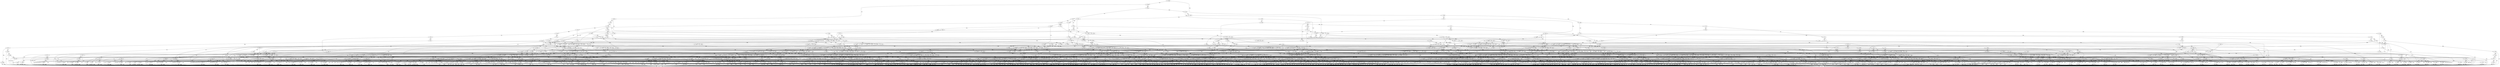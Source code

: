 digraph {
0 [ label = "Exit(false)" ]
1 [ label = "Exit(true)" ]
2 [ label = "m > 2048" ]
3 [ label = "m > 2886" ]
4 [ label = "a < 2542" ]
5 [ label = "m > 2411" ]
6 [ label = "x < 2008" ]
7 [ label = "a < 2168" ]
8 [ label = "s > 2599" ]
9 [ label = "s < 1700" ]
10 [ label = "m > 3290" ]
11 [ label = "s > 1957" ]
12 [ label = "m < 2530" ]
13 [ label = "a > 1427" ]
14 [ label = "m > 2601" ]
15 [ label = "a > 3285" ]
16 [ label = "m < 2527" ]
17 [ label = "s < 2199" ]
18 [ label = "s > 2277" ]
19 [ label = "a > 1232" ]
20 [ label = "s > 2172" ]
21 [ label = "x > 2056" ]
22 [ label = "m < 3484" ]
23 [ label = "a > 2455" ]
24 [ label = "x < 1402" ]
25 [ label = "a < 1985" ]
26 [ label = "s > 2230" ]
27 [ label = "a > 2140" ]
28 [ label = "a > 1253" ]
29 [ label = "a < 514" ]
30 [ label = "s < 2783" ]
31 [ label = "a < 1310" ]
32 [ label = "m < 2364" ]
33 [ label = "x > 1976" ]
34 [ label = "m > 2209" ]
35 [ label = "s > 1093" ]
36 [ label = "s < 657" ]
37 [ label = "x < 1588" ]
38 [ label = "m > 2720" ]
39 [ label = "s < 2236" ]
40 [ label = "a < 3135" ]
41 [ label = "s < 2242" ]
42 [ label = "s < 2078" ]
43 [ label = "a > 2902" ]
44 [ label = "m < 2458" ]
45 [ label = "s > 1905" ]
46 [ label = "m < 2196" ]
47 [ label = "x > 2272" ]
48 [ label = "a > 3339" ]
49 [ label = "s < 2821" ]
50 [ label = "x < 1120" ]
51 [ label = "s < 3205" ]
52 [ label = "m > 935" ]
53 [ label = "m > 1053" ]
54 [ label = "a < 2499" ]
55 [ label = "m > 690" ]
56 [ label = "m > 1311" ]
57 [ label = "x > 2916" ]
58 [ label = "a < 2807" ]
59 [ label = "m > 815" ]
60 [ label = "m > 3553" ]
61 [ label = "s < 3379" ]
62 [ label = "x > 1336" ]
63 [ label = "m > 3762" ]
64 [ label = "x < 1596" ]
65 [ label = "a < 3274" ]
66 [ label = "x < 640" ]
67 [ label = "x > 2488" ]
68 [ label = "s < 946" ]
69 [ label = "a > 672" ]
70 [ label = "s > 2213" ]
71 [ label = "a > 2687" ]
72 [ label = "m < 3644" ]
73 [ label = "m > 3779" ]
74 [ label = "s < 2000" ]
75 [ label = "s > 2254" ]
76 [ label = "m < 3138" ]
77 [ label = "s > 1909" ]
78 [ label = "a < 1806" ]
79 [ label = "x < 2207" ]
80 [ label = "x > 3102" ]
81 [ label = "m < 3076" ]
82 [ label = "s > 2270" ]
83 [ label = "a > 217" ]
84 [ label = "m > 3075" ]
85 [ label = "m > 2471" ]
86 [ label = "s > 2272" ]
87 [ label = "m < 2202" ]
88 [ label = "a > 641" ]
89 [ label = "s < 3539" ]
90 [ label = "s < 3209" ]
91 [ label = "a > 1906" ]
92 [ label = "x < 2414" ]
93 [ label = "m < 2303" ]
94 [ label = "m < 2407" ]
95 [ label = "x > 840" ]
96 [ label = "a > 2079" ]
97 [ label = "m < 2671" ]
98 [ label = "x < 2530" ]
99 [ label = "s > 365" ]
100 [ label = "x < 1828" ]
101 [ label = "m < 2727" ]
102 [ label = "a > 625" ]
103 [ label = "s < 1283" ]
104 [ label = "m > 2800" ]
105 [ label = "x > 2739" ]
106 [ label = "a > 921" ]
107 [ label = "m > 2787" ]
108 [ label = "m > 2723" ]
109 [ label = "s < 914" ]
110 [ label = "x < 2455" ]
111 [ label = "x > 1358" ]
112 [ label = "m > 2742" ]
113 [ label = "x > 1539" ]
114 [ label = "x < 899" ]
115 [ label = "a > 3677" ]
116 [ label = "m > 2506" ]
117 [ label = "a > 3003" ]
118 [ label = "a < 2760" ]
119 [ label = "s < 2723" ]
120 [ label = "m < 2462" ]
121 [ label = "a < 2724" ]
122 [ label = "a > 2771" ]
123 [ label = "s > 2920" ]
124 [ label = "x > 2029" ]
125 [ label = "a > 2813" ]
126 [ label = "a > 2694" ]
127 [ label = "x < 1597" ]
128 [ label = "m < 2121" ]
129 [ label = "s > 1067" ]
130 [ label = "s > 710" ]
131 [ label = "s > 845" ]
132 [ label = "x < 1421" ]
133 [ label = "m > 2297" ]
134 [ label = "a > 2827" ]
135 [ label = "x < 1369" ]
136 [ label = "s > 2406" ]
137 [ label = "s < 2291" ]
138 [ label = "x < 2256" ]
139 [ label = "m < 2250" ]
140 [ label = "m < 2316" ]
141 [ label = "a > 3189" ]
142 [ label = "m < 1356" ]
143 [ label = "s > 3389" ]
144 [ label = "a < 1891" ]
145 [ label = "m > 1055" ]
146 [ label = "x > 1462" ]
147 [ label = "m < 457" ]
148 [ label = "a > 2665" ]
149 [ label = "x < 1584" ]
150 [ label = "x > 1737" ]
151 [ label = "m > 359" ]
152 [ label = "x > 786" ]
153 [ label = "m < 654" ]
154 [ label = "m > 892" ]
155 [ label = "x > 1232" ]
156 [ label = "x > 475" ]
157 [ label = "x > 3245" ]
158 [ label = "a < 1705" ]
159 [ label = "m < 505" ]
160 [ label = "a < 1868" ]
161 [ label = "s < 1609" ]
162 [ label = "x > 3355" ]
163 [ label = "x > 3181" ]
164 [ label = "m < 1295" ]
165 [ label = "a < 549" ]
166 [ label = "a < 790" ]
167 [ label = "a < 2457" ]
168 [ label = "a > 3566" ]
169 [ label = "a > 3274" ]
170 [ label = "a > 3196" ]
171 [ label = "s < 1001" ]
172 [ label = "s > 1451" ]
173 [ label = "a < 2794" ]
174 [ label = "x < 3266" ]
175 [ label = "s > 1035" ]
176 [ label = "m > 3798" ]
177 [ label = "a < 1797" ]
178 [ label = "a > 1665" ]
179 [ label = "a < 877" ]
180 [ label = "x < 3059" ]
181 [ label = "a < 1420" ]
182 [ label = "m < 3123" ]
183 [ label = "m > 3270" ]
184 [ label = "m > 3874" ]
185 [ label = "m < 3814" ]
186 [ label = "a < 2631" ]
187 [ label = "m < 3615" ]
188 [ label = "x < 922" ]
189 [ label = "s < 920" ]
190 [ label = "s > 1257" ]
191 [ label = "m > 3424" ]
192 [ label = "s < 860" ]
193 [ label = "x < 2576" ]
194 [ label = "x > 3419" ]
195 [ label = "a < 3622" ]
196 [ label = "x > 350" ]
197 [ label = "x > 199" ]
198 [ label = "s > 1117" ]
199 [ label = "x < 1007" ]
200 [ label = "x > 1267" ]
201 [ label = "s > 1035" ]
202 [ label = "m > 3293" ]
203 [ label = "a < 1586" ]
204 [ label = "m > 3577" ]
205 [ label = "m < 3119" ]
206 [ label = "a < 887" ]
207 [ label = "s > 1443" ]
208 [ label = "s < 2075" ]
209 [ label = "m < 3736" ]
210 [ label = "x < 2023" ]
211 [ label = "x > 1734" ]
212 [ label = "a > 339" ]
213 [ label = "x > 952" ]
214 [ label = "x < 1594" ]
215 [ label = "a < 255" ]
216 [ label = "m > 3736" ]
217 [ label = "s < 2431" ]
218 [ label = "x < 2455" ]
219 [ label = "a > 2376" ]
220 [ label = "m > 3865" ]
221 [ label = "m > 3705" ]
222 [ label = "a < 2282" ]
223 [ label = "x > 2043" ]
224 [ label = "x < 1609" ]
225 [ label = "m > 3597" ]
226 [ label = "s < 2096" ]
227 [ label = "a > 3112" ]
228 [ label = "x < 2652" ]
229 [ label = "x > 3143" ]
230 [ label = "a > 3271" ]
231 [ label = "a > 3074" ]
232 [ label = "a > 3378" ]
233 [ label = "x < 2336" ]
234 [ label = "m < 3213" ]
235 [ label = "s < 2193" ]
236 [ label = "s < 2286" ]
237 [ label = "a > 2005" ]
238 [ label = "m < 3052" ]
239 [ label = "a < 2026" ]
240 [ label = "m < 3064" ]
241 [ label = "a > 303" ]
242 [ label = "a < 110" ]
243 [ label = "m < 2988" ]
244 [ label = "a < 293" ]
245 [ label = "m < 3174" ]
246 [ label = "m < 3235" ]
247 [ label = "a > 120" ]
248 [ label = "a > 72" ]
249 [ label = "s > 2241" ]
250 [ label = "x < 1422" ]
251 [ label = "m > 3153" ]
252 [ label = "m < 2990" ]
253 [ label = "m < 3041" ]
254 [ label = "s < 2263" ]
255 [ label = "a > 1624" ]
256 [ label = "s < 2594" ]
257 [ label = "m > 2323" ]
258 [ label = "a > 1028" ]
259 [ label = "x < 2660" ]
260 [ label = "m > 2134" ]
261 [ label = "x > 2299" ]
262 [ label = "x > 1184" ]
263 [ label = "s > 3507" ]
264 [ label = "x > 2530" ]
265 [ label = "m < 2457" ]
266 [ label = "m > 2400" ]
267 [ label = "a > 270" ]
268 [ label = "s > 3370" ]
269 [ label = "s > 3189" ]
270 [ label = "m > 2232" ]
271 [ label = "a > 1998" ]
272 [ label = "x < 2403" ]
273 [ label = "x < 2278" ]
274 [ label = "a > 2235" ]
275 [ label = "a > 2057" ]
276 [ label = "m < 2594" ]
277 [ label = "s > 3605" ]
278 [ label = "m > 2662" ]
279 [ label = "m > 2514" ]
280 [ label = "m > 2171" ]
281 [ label = "m < 2388" ]
282 [ label = "m < 2299" ]
283 [ label = "a < 1534" ]
284 [ label = "x < 1178" ]
285 [ label = "s < 784" ]
286 [ label = "s < 1187" ]
287 [ label = "x > 663" ]
288 [ label = "x < 1304" ]
289 [ label = "x > 1558" ]
290 [ label = "m > 2119" ]
291 [ label = "m < 2745" ]
292 [ label = "m < 2681" ]
293 [ label = "x > 1597" ]
294 [ label = "a < 1927" ]
295 [ label = "a > 2326" ]
296 [ label = "s < 224" ]
297 [ label = "x > 1157" ]
298 [ label = "a < 1887" ]
299 [ label = "m > 2759" ]
300 [ label = "s < 841" ]
301 [ label = "x > 3038" ]
302 [ label = "a < 2129" ]
303 [ label = "a > 2362" ]
304 [ label = "m < 2804" ]
305 [ label = "m < 2840" ]
306 [ label = "x > 2603" ]
307 [ label = "x < 705" ]
308 [ label = "x < 1278" ]
309 [ label = "m < 2749" ]
310 [ label = "s > 964" ]
311 [ label = "a < 284" ]
312 [ label = "m > 2820" ]
313 [ label = "s < 561" ]
314 [ label = "x < 3045" ]
315 [ label = "m > 2765" ]
316 [ label = "a > 516" ]
317 [ label = "x < 3208" ]
318 [ label = "s < 1136" ]
319 [ label = "s > 1670" ]
320 [ label = "m > 2616" ]
321 [ label = "a > 3479" ]
322 [ label = "x < 1417" ]
323 [ label = "x < 1352" ]
324 [ label = "m < 2756" ]
325 [ label = "a < 3220" ]
326 [ label = "x > 1334" ]
327 [ label = "s > 1373" ]
328 [ label = "m < 2656" ]
329 [ label = "s < 3179" ]
330 [ label = "x < 932" ]
331 [ label = "m < 2777" ]
332 [ label = "m > 2749" ]
333 [ label = "a > 3513" ]
334 [ label = "m < 2819" ]
335 [ label = "a < 3607" ]
336 [ label = "s > 3076" ]
337 [ label = "m > 2486" ]
338 [ label = "s > 928" ]
339 [ label = "x < 384" ]
340 [ label = "x > 690" ]
341 [ label = "a > 3816" ]
342 [ label = "m > 2512" ]
343 [ label = "a > 3637" ]
344 [ label = "x > 2160" ]
345 [ label = "s > 2879" ]
346 [ label = "s < 2844" ]
347 [ label = "a < 3654" ]
348 [ label = "s > 754" ]
349 [ label = "a < 3168" ]
350 [ label = "x < 2383" ]
351 [ label = "a > 2642" ]
352 [ label = "x < 2088" ]
353 [ label = "x < 1951" ]
354 [ label = "x < 1908" ]
355 [ label = "a < 3097" ]
356 [ label = "s > 3224" ]
357 [ label = "s < 3050" ]
358 [ label = "a < 3156" ]
359 [ label = "s > 3280" ]
360 [ label = "x < 1849" ]
361 [ label = "x > 1576" ]
362 [ label = "a < 2816" ]
363 [ label = "s > 3239" ]
364 [ label = "s < 3472" ]
365 [ label = "a > 2636" ]
366 [ label = "x > 3200" ]
367 [ label = "m < 2485" ]
368 [ label = "x > 2752" ]
369 [ label = "s > 2420" ]
370 [ label = "a > 2649" ]
371 [ label = "m < 2481" ]
372 [ label = "m < 2566" ]
373 [ label = "a < 3038" ]
374 [ label = "x < 1494" ]
375 [ label = "m < 2575" ]
376 [ label = "s > 3294" ]
377 [ label = "s > 2387" ]
378 [ label = "x < 940" ]
379 [ label = "s > 1238" ]
380 [ label = "s < 1011" ]
381 [ label = "s < 1246" ]
382 [ label = "x < 2546" ]
383 [ label = "x < 2643" ]
384 [ label = "x < 3119" ]
385 [ label = "s < 885" ]
386 [ label = "a < 3082" ]
387 [ label = "s > 1605" ]
388 [ label = "x < 3252" ]
389 [ label = "m < 2286" ]
390 [ label = "x > 3048" ]
391 [ label = "a < 3367" ]
392 [ label = "s > 284" ]
393 [ label = "a < 3691" ]
394 [ label = "a > 3829" ]
395 [ label = "a < 3760" ]
396 [ label = "x < 822" ]
397 [ label = "m < 2270" ]
398 [ label = "a > 3718" ]
399 [ label = "x < 1754" ]
400 [ label = "m > 2234" ]
401 [ label = "m < 2211" ]
402 [ label = "a > 3665" ]
403 [ label = "a > 3098" ]
404 [ label = "s < 832" ]
405 [ label = "a > 2641" ]
406 [ label = "x > 1851" ]
407 [ label = "x > 1552" ]
408 [ label = "a > 2716" ]
409 [ label = "x > 2191" ]
410 [ label = "s > 2586" ]
411 [ label = "x > 1119" ]
412 [ label = "x < 1901" ]
413 [ label = "x > 2820" ]
414 [ label = "a < 3107" ]
415 [ label = "s < 2352" ]
416 [ label = "s > 2383" ]
417 [ label = "s < 2364" ]
418 [ label = "m > 2198" ]
419 [ label = "a < 3307" ]
420 [ label = "x > 2349" ]
421 [ label = "x > 1524" ]
422 [ label = "a < 3435" ]
423 [ label = "s < 3410" ]
424 [ label = "s > 3381" ]
425 [ label = "a > 2841" ]
426 [ label = "m > 514" ]
427 [ label = "s < 3404" ]
428 [ label = "a > 1590" ]
429 [ label = "s > 3614" ]
430 [ label = "x > 396" ]
431 [ label = "a < 2660" ]
432 [ label = "m < 1678" ]
433 [ label = "m < 1524" ]
434 [ label = "m < 1852" ]
435 [ label = "x < 1418" ]
436 [ label = "a < 1976" ]
437 [ label = "s > 2758" ]
438 [ label = "s > 2490" ]
439 [ label = "a > 1702" ]
440 [ label = "s < 2642" ]
441 [ label = "m < 657" ]
442 [ label = "m < 876" ]
443 [ label = "s < 3686" ]
444 [ label = "s < 3861" ]
445 [ label = "m > 1627" ]
446 [ label = "m > 1647" ]
447 [ label = "x < 1879" ]
448 [ label = "m < 1363" ]
449 [ label = "x < 1650" ]
450 [ label = "x > 1708" ]
451 [ label = "a < 1940" ]
452 [ label = "s > 3529" ]
453 [ label = "a < 2404" ]
454 [ label = "a < 2955" ]
455 [ label = "m < 1519" ]
456 [ label = "m < 1526" ]
457 [ label = "x > 1186" ]
458 [ label = "x < 1115" ]
459 [ label = "a < 1002" ]
460 [ label = "a < 3454" ]
461 [ label = "a > 3659" ]
462 [ label = "x > 1089" ]
463 [ label = "s < 812" ]
464 [ label = "m > 799" ]
465 [ label = "s > 1255" ]
466 [ label = "x < 1719" ]
467 [ label = "x < 831" ]
468 [ label = "x < 1053" ]
469 [ label = "s < 1226" ]
470 [ label = "a < 3457" ]
471 [ label = "x > 3633" ]
472 [ label = "m < 1679" ]
473 [ label = "x < 2657" ]
474 [ label = "x < 2916" ]
475 [ label = "m < 808" ]
476 [ label = "a < 1515" ]
477 [ label = "m > 1132" ]
478 [ label = "a > 2011" ]
479 [ label = "m > 1023" ]
480 [ label = "m > 980" ]
481 [ label = "a < 2062" ]
482 [ label = "a < 2126" ]
483 [ label = "a < 781" ]
484 [ label = "s > 2781" ]
485 [ label = "x < 3585" ]
486 [ label = "x < 3245" ]
487 [ label = "s > 2513" ]
488 [ label = "s > 2821" ]
489 [ label = "x > 3046" ]
490 [ label = "m > 584" ]
491 [ label = "s < 2240" ]
492 [ label = "m < 1728" ]
493 [ label = "x > 2521" ]
494 [ label = "m > 1585" ]
495 [ label = "a > 632" ]
496 [ label = "a < 950" ]
497 [ label = "x > 2877" ]
498 [ label = "x > 2526" ]
499 [ label = "a > 2640" ]
500 [ label = "a > 2561" ]
501 [ label = "x > 2752" ]
502 [ label = "x > 2469" ]
503 [ label = "a > 3813" ]
504 [ label = "m > 1076" ]
505 [ label = "x < 2991" ]
506 [ label = "m > 626" ]
507 [ label = "s > 3267" ]
508 [ label = "s < 781" ]
509 [ label = "s < 1484" ]
510 [ label = "x < 3100" ]
511 [ label = "s < 338" ]
512 [ label = "x < 3136" ]
513 [ label = "s > 1837" ]
514 [ label = "a > 2777" ]
515 [ label = "x > 3087" ]
516 [ label = "a > 2707" ]
517 [ label = "s > 1352" ]
518 [ label = "a < 3527" ]
519 [ label = "a < 3448" ]
520 [ label = "m < 458" ]
521 [ label = "a < 3387" ]
522 [ label = "a > 2466" ]
523 [ label = "x > 2896" ]
524 [ label = "m > 3700" ]
525 [ label = "s > 3136" ]
526 [ label = "s < 2954" ]
527 [ label = "m < 3637" ]
528 [ label = "m < 3304" ]
529 [ label = "m < 3428" ]
530 [ label = "a < 346" ]
531 [ label = "s < 3764" ]
532 [ label = "x > 2644" ]
533 [ label = "m > 3120" ]
534 [ label = "m > 3268" ]
535 [ label = "m < 3061" ]
536 [ label = "x > 3496" ]
537 [ label = "x < 1729" ]
538 [ label = "a < 2135" ]
539 [ label = "a > 1950" ]
540 [ label = "m > 3040" ]
541 [ label = "x > 718" ]
542 [ label = "x < 1323" ]
543 [ label = "m > 3707" ]
544 [ label = "x < 572" ]
545 [ label = "x < 700" ]
546 [ label = "x < 1528" ]
547 [ label = "m > 3709" ]
548 [ label = "m < 3796" ]
549 [ label = "m < 3924" ]
550 [ label = "a < 3230" ]
551 [ label = "s < 1116" ]
552 [ label = "s > 346" ]
553 [ label = "m < 3521" ]
554 [ label = "x > 2963" ]
555 [ label = "s < 1077" ]
556 [ label = "a > 3482" ]
557 [ label = "m < 3457" ]
558 [ label = "s > 850" ]
559 [ label = "a < 3771" ]
560 [ label = "s > 284" ]
561 [ label = "x < 500" ]
562 [ label = "s < 1092" ]
563 [ label = "x > 288" ]
564 [ label = "s < 626" ]
565 [ label = "s > 1295" ]
566 [ label = "s < 507" ]
567 [ label = "a < 1373" ]
568 [ label = "x > 1979" ]
569 [ label = "a > 1736" ]
570 [ label = "x < 2137" ]
571 [ label = "m < 3509" ]
572 [ label = "m > 3592" ]
573 [ label = "m > 3877" ]
574 [ label = "a < 1405" ]
575 [ label = "m < 3874" ]
576 [ label = "a > 1632" ]
577 [ label = "a < 415" ]
578 [ label = "m < 3732" ]
579 [ label = "a > 142" ]
580 [ label = "x > 572" ]
581 [ label = "s < 1886" ]
582 [ label = "x > 2546" ]
583 [ label = "x < 2214" ]
584 [ label = "s < 1892" ]
585 [ label = "s < 2379" ]
586 [ label = "m > 3896" ]
587 [ label = "s > 2376" ]
588 [ label = "a < 3276" ]
589 [ label = "s > 2348" ]
590 [ label = "a > 2308" ]
591 [ label = "s < 2541" ]
592 [ label = "s > 2565" ]
593 [ label = "s > 2553" ]
594 [ label = "a > 2107" ]
595 [ label = "a > 2053" ]
596 [ label = "m < 3666" ]
597 [ label = "a > 2485" ]
598 [ label = "m > 3671" ]
599 [ label = "x > 1061" ]
600 [ label = "x > 2504" ]
601 [ label = "a < 2645" ]
602 [ label = "a > 2957" ]
603 [ label = "x < 1922" ]
604 [ label = "x < 3048" ]
605 [ label = "x > 3585" ]
606 [ label = "a < 2854" ]
607 [ label = "a < 1988" ]
608 [ label = "x < 954" ]
609 [ label = "m > 2958" ]
610 [ label = "m > 2911" ]
611 [ label = "a > 1898" ]
612 [ label = "a < 1847" ]
613 [ label = "s > 2053" ]
614 [ label = "x < 1692" ]
615 [ label = "m < 2975" ]
616 [ label = "s > 2275" ]
617 [ label = "a < 230" ]
618 [ label = "x < 2565" ]
619 [ label = "s > 1938" ]
620 [ label = "m < 3214" ]
621 [ label = "a > 337" ]
622 [ label = "a < 185" ]
623 [ label = "s > 2060" ]
624 [ label = "x > 2016" ]
625 [ label = "m > 3160" ]
626 [ label = "s > 1912" ]
627 [ label = "a > 838" ]
628 [ label = "x > 620" ]
629 [ label = "x > 2897" ]
630 [ label = "a > 808" ]
631 [ label = "s > 1965" ]
632 [ label = "m < 3110" ]
633 [ label = "s < 2000" ]
634 [ label = "s < 2311" ]
635 [ label = "s > 2410" ]
636 [ label = "x > 2488" ]
637 [ label = "a > 944" ]
638 [ label = "m < 2641" ]
639 [ label = "x > 2576" ]
640 [ label = "s > 2449" ]
641 [ label = "s > 2368" ]
642 [ label = "a < 1746" ]
643 [ label = "m < 2189" ]
644 [ label = "s < 2552" ]
645 [ label = "a < 625" ]
646 [ label = "a > 1014" ]
647 [ label = "m < 2170" ]
648 [ label = "s < 2067" ]
649 [ label = "a < 1180" ]
650 [ label = "x > 2202" ]
651 [ label = "s > 2117" ]
652 [ label = "s > 2167" ]
653 [ label = "a < 1487" ]
654 [ label = "s < 2159" ]
655 [ label = "m > 2315" ]
656 [ label = "s > 3242" ]
657 [ label = "s < 2983" ]
658 [ label = "x < 1322" ]
659 [ label = "s < 3196" ]
660 [ label = "m < 2246" ]
661 [ label = "x > 1998" ]
662 [ label = "a > 170" ]
663 [ label = "x > 3082" ]
664 [ label = "x > 2723" ]
665 [ label = "a < 1697" ]
666 [ label = "a < 1963" ]
667 [ label = "a > 2013" ]
668 [ label = "m > 2694" ]
669 [ label = "m < 2697" ]
670 [ label = "m < 2567" ]
671 [ label = "s < 3456" ]
672 [ label = "x < 3209" ]
673 [ label = "s > 842" ]
674 [ label = "a > 898" ]
675 [ label = "m < 2348" ]
676 [ label = "s < 1275" ]
677 [ label = "a > 2135" ]
678 [ label = "a < 1933" ]
679 [ label = "s > 1164" ]
680 [ label = "a > 2143" ]
681 [ label = "x < 1709" ]
682 [ label = "a < 1519" ]
683 [ label = "s < 980" ]
684 [ label = "x > 1152" ]
685 [ label = "a > 1444" ]
686 [ label = "x > 463" ]
687 [ label = "a > 984" ]
688 [ label = "m > 2091" ]
689 [ label = "a < 602" ]
690 [ label = "a < 1833" ]
691 [ label = "a > 1960" ]
692 [ label = "s > 1392" ]
693 [ label = "x > 2537" ]
694 [ label = "m < 2750" ]
695 [ label = "m < 2771" ]
696 [ label = "a > 1650" ]
697 [ label = "m < 2604" ]
698 [ label = "s < 365" ]
699 [ label = "x < 2163" ]
700 [ label = "m < 2600" ]
701 [ label = "s > 423" ]
702 [ label = "x < 3036" ]
703 [ label = "s > 484" ]
704 [ label = "s < 162" ]
705 [ label = "m > 2702" ]
706 [ label = "a > 1873" ]
707 [ label = "a < 1699" ]
708 [ label = "a < 1782" ]
709 [ label = "s < 918" ]
710 [ label = "s > 990" ]
711 [ label = "s < 950" ]
712 [ label = "m < 2757" ]
713 [ label = "a < 2141" ]
714 [ label = "a > 2298" ]
715 [ label = "m > 2825" ]
716 [ label = "s < 883" ]
717 [ label = "a < 2074" ]
718 [ label = "x < 3176" ]
719 [ label = "x > 3648" ]
720 [ label = "m > 2865" ]
721 [ label = "x < 2305" ]
722 [ label = "s < 820" ]
723 [ label = "x < 1403" ]
724 [ label = "s > 1054" ]
725 [ label = "m < 2662" ]
726 [ label = "m > 2818" ]
727 [ label = "m > 2759" ]
728 [ label = "m < 2677" ]
729 [ label = "x > 730" ]
730 [ label = "s < 774" ]
731 [ label = "s < 1102" ]
732 [ label = "x > 2835" ]
733 [ label = "x > 3196" ]
734 [ label = "s < 311" ]
735 [ label = "x < 2444" ]
736 [ label = "s < 1698" ]
737 [ label = "s > 1859" ]
738 [ label = "m > 2841" ]
739 [ label = "a < 678" ]
740 [ label = "x < 2203" ]
741 [ label = "m > 2647" ]
742 [ label = "x > 2418" ]
743 [ label = "a > 578" ]
744 [ label = "m < 2576" ]
745 [ label = "x > 2396" ]
746 [ label = "a < 3778" ]
747 [ label = "s < 1318" ]
748 [ label = "m > 2746" ]
749 [ label = "x < 611" ]
750 [ label = "s > 1050" ]
751 [ label = "x < 2744" ]
752 [ label = "m < 2735" ]
753 [ label = "a > 2965" ]
754 [ label = "s < 443" ]
755 [ label = "s > 730" ]
756 [ label = "x < 2247" ]
757 [ label = "a < 3342" ]
758 [ label = "s < 1679" ]
759 [ label = "m < 2645" ]
760 [ label = "x < 655" ]
761 [ label = "a < 3265" ]
762 [ label = "s > 1127" ]
763 [ label = "a < 3411" ]
764 [ label = "x > 1117" ]
765 [ label = "x > 483" ]
766 [ label = "m > 2667" ]
767 [ label = "s < 3064" ]
768 [ label = "x < 2840" ]
769 [ label = "a > 3746" ]
770 [ label = "m > 2797" ]
771 [ label = "m > 2774" ]
772 [ label = "m > 2858" ]
773 [ label = "m > 2833" ]
774 [ label = "a > 3748" ]
775 [ label = "a > 3685" ]
776 [ label = "m > 2670" ]
777 [ label = "s < 1163" ]
778 [ label = "s > 1782" ]
779 [ label = "s < 1039" ]
780 [ label = "m < 2559" ]
781 [ label = "x > 1116" ]
782 [ label = "x < 1279" ]
783 [ label = "m > 2468" ]
784 [ label = "x < 1422" ]
785 [ label = "x > 1600" ]
786 [ label = "m > 2561" ]
787 [ label = "x > 3239" ]
788 [ label = "m > 2541" ]
789 [ label = "m > 2529" ]
790 [ label = "s > 2614" ]
791 [ label = "x > 2262" ]
792 [ label = "m > 2474" ]
793 [ label = "s < 3552" ]
794 [ label = "a < 3516" ]
795 [ label = "x > 2563" ]
796 [ label = "a < 3225" ]
797 [ label = "a < 3253" ]
798 [ label = "s < 380" ]
799 [ label = "a < 2886" ]
800 [ label = "m < 2458" ]
801 [ label = "s < 1064" ]
802 [ label = "m < 2438" ]
803 [ label = "m > 2450" ]
804 [ label = "x < 2100" ]
805 [ label = "s < 3158" ]
806 [ label = "a < 3217" ]
807 [ label = "x < 2265" ]
808 [ label = "a < 2619" ]
809 [ label = "m < 2435" ]
810 [ label = "x > 1094" ]
811 [ label = "m > 2434" ]
812 [ label = "a < 2807" ]
813 [ label = "s > 3296" ]
814 [ label = "m > 2437" ]
815 [ label = "m < 2485" ]
816 [ label = "x < 2171" ]
817 [ label = "x < 3169" ]
818 [ label = "m > 2498" ]
819 [ label = "a > 2865" ]
820 [ label = "a < 2681" ]
821 [ label = "m < 2470" ]
822 [ label = "s > 2617" ]
823 [ label = "a > 2695" ]
824 [ label = "a < 3038" ]
825 [ label = "a < 3172" ]
826 [ label = "s < 2955" ]
827 [ label = "a < 2633" ]
828 [ label = "m > 2586" ]
829 [ label = "a < 2660" ]
830 [ label = "x < 1500" ]
831 [ label = "a > 2642" ]
832 [ label = "m < 2572" ]
833 [ label = "a > 3297" ]
834 [ label = "s < 1645" ]
835 [ label = "s > 1987" ]
836 [ label = "m > 2283" ]
837 [ label = "m > 2331" ]
838 [ label = "s > 1823" ]
839 [ label = "s < 1341" ]
840 [ label = "a > 3159" ]
841 [ label = "x > 3700" ]
842 [ label = "s < 915" ]
843 [ label = "x > 3425" ]
844 [ label = "a < 3409" ]
845 [ label = "m > 2284" ]
846 [ label = "a > 3722" ]
847 [ label = "m > 2229" ]
848 [ label = "s > 1408" ]
849 [ label = "m < 2281" ]
850 [ label = "s < 397" ]
851 [ label = "m > 2233" ]
852 [ label = "m < 2329" ]
853 [ label = "s < 547" ]
854 [ label = "x > 1116" ]
855 [ label = "m > 2265" ]
856 [ label = "x > 1794" ]
857 [ label = "a > 3580" ]
858 [ label = "m > 2202" ]
859 [ label = "m > 2220" ]
860 [ label = "m < 2216" ]
861 [ label = "x < 1866" ]
862 [ label = "x < 2087" ]
863 [ label = "a > 3475" ]
864 [ label = "x < 649" ]
865 [ label = "m < 2273" ]
866 [ label = "m < 2354" ]
867 [ label = "a > 2596" ]
868 [ label = "s < 1062" ]
869 [ label = "s > 1478" ]
870 [ label = "a < 2720" ]
871 [ label = "x > 1463" ]
872 [ label = "s > 2665" ]
873 [ label = "s > 2539" ]
874 [ label = "s > 2721" ]
875 [ label = "m > 2187" ]
876 [ label = "m > 2106" ]
877 [ label = "m < 2184" ]
878 [ label = "m < 2308" ]
879 [ label = "x < 3237" ]
880 [ label = "a < 3041" ]
881 [ label = "x < 3543" ]
882 [ label = "s < 2248" ]
883 [ label = "a < 2832" ]
884 [ label = "x > 755" ]
885 [ label = "x > 264" ]
886 [ label = "m > 2209" ]
887 [ label = "s > 2358" ]
888 [ label = "a < 3119" ]
889 [ label = "m < 2147" ]
890 [ label = "a > 3196" ]
891 [ label = "x > 1972" ]
892 [ label = "s > 3281" ]
893 [ label = "s > 3676" ]
894 [ label = "s > 3548" ]
895 [ label = "a < 3600" ]
896 [ label = "x > 1636" ]
897 [ label = "a < 3742" ]
898 [ label = "m < 227" ]
899 [ label = "s < 2793" ]
900 [ label = "m > 410" ]
901 [ label = "x > 693" ]
902 [ label = "a < 2367" ]
903 [ label = "m < 1602" ]
904 [ label = "x < 684" ]
905 [ label = "m < 1666" ]
906 [ label = "s > 3471" ]
907 [ label = "s < 3426" ]
908 [ label = "m > 1712" ]
909 [ label = "m > 1568" ]
910 [ label = "a > 648" ]
911 [ label = "a > 2250" ]
912 [ label = "x > 639" ]
913 [ label = "m < 1529" ]
914 [ label = "x < 1268" ]
915 [ label = "x > 1326" ]
916 [ label = "s < 2984" ]
917 [ label = "s < 3128" ]
918 [ label = "x < 1300" ]
919 [ label = "m < 573" ]
920 [ label = "m < 621" ]
921 [ label = "m > 776" ]
922 [ label = "a > 3342" ]
923 [ label = "m > 1517" ]
924 [ label = "s < 3794" ]
925 [ label = "a < 1614" ]
926 [ label = "s < 3625" ]
927 [ label = "a < 1356" ]
928 [ label = "m > 1462" ]
929 [ label = "a > 1149" ]
930 [ label = "a > 2754" ]
931 [ label = "m < 578" ]
932 [ label = "a < 2348" ]
933 [ label = "s < 1264" ]
934 [ label = "x < 1418" ]
935 [ label = "a > 1939" ]
936 [ label = "x > 1636" ]
937 [ label = "s > 883" ]
938 [ label = "s > 1361" ]
939 [ label = "a < 340" ]
940 [ label = "m > 838" ]
941 [ label = "s < 1052" ]
942 [ label = "s < 1468" ]
943 [ label = "m > 947" ]
944 [ label = "m > 914" ]
945 [ label = "x > 1098" ]
946 [ label = "a > 3553" ]
947 [ label = "x < 796" ]
948 [ label = "m > 823" ]
949 [ label = "m > 777" ]
950 [ label = "s < 489" ]
951 [ label = "s > 691" ]
952 [ label = "s < 594" ]
953 [ label = "s > 1307" ]
954 [ label = "m > 743" ]
955 [ label = "m < 264" ]
956 [ label = "x < 1479" ]
957 [ label = "s > 804" ]
958 [ label = "m < 428" ]
959 [ label = "s > 603" ]
960 [ label = "a < 3236" ]
961 [ label = "a < 2989" ]
962 [ label = "x > 3760" ]
963 [ label = "s < 1547" ]
964 [ label = "x > 3451" ]
965 [ label = "a < 1561" ]
966 [ label = "m > 1562" ]
967 [ label = "s > 2361" ]
968 [ label = "x > 2818" ]
969 [ label = "s < 1960" ]
970 [ label = "a > 1444" ]
971 [ label = "x < 2803" ]
972 [ label = "s < 1996" ]
973 [ label = "x < 2867" ]
974 [ label = "x < 3439" ]
975 [ label = "m < 943" ]
976 [ label = "m > 1007" ]
977 [ label = "m < 277" ]
978 [ label = "a > 2101" ]
979 [ label = "a < 2064" ]
980 [ label = "s > 1829" ]
981 [ label = "s < 1124" ]
982 [ label = "s < 1585" ]
983 [ label = "m > 749" ]
984 [ label = "m > 1148" ]
985 [ label = "s < 981" ]
986 [ label = "m > 721" ]
987 [ label = "a > 793" ]
988 [ label = "s > 2294" ]
989 [ label = "s > 2057" ]
990 [ label = "a > 424" ]
991 [ label = "m > 999" ]
992 [ label = "m < 288" ]
993 [ label = "m < 427" ]
994 [ label = "x < 2377" ]
995 [ label = "m < 1894" ]
996 [ label = "a < 340" ]
997 [ label = "m > 1949" ]
998 [ label = "a < 630" ]
999 [ label = "x > 2677" ]
1000 [ label = "a > 698" ]
1001 [ label = "a < 603" ]
1002 [ label = "s < 2377" ]
1003 [ label = "m < 1485" ]
1004 [ label = "s > 1699" ]
1005 [ label = "s < 872" ]
1006 [ label = "s < 2124" ]
1007 [ label = "m < 1574" ]
1008 [ label = "x > 2611" ]
1009 [ label = "x < 3524" ]
1010 [ label = "a < 2350" ]
1011 [ label = "x < 2813" ]
1012 [ label = "a < 2506" ]
1013 [ label = "m > 1196" ]
1014 [ label = "a > 2537" ]
1015 [ label = "x < 2627" ]
1016 [ label = "m > 873" ]
1017 [ label = "x > 2263" ]
1018 [ label = "s > 2841" ]
1019 [ label = "s < 2803" ]
1020 [ label = "m > 282" ]
1021 [ label = "a > 2542" ]
1022 [ label = "m < 1447" ]
1023 [ label = "x < 2370" ]
1024 [ label = "s > 1409" ]
1025 [ label = "m > 242" ]
1026 [ label = "a > 3633" ]
1027 [ label = "m > 636" ]
2 -> 3 [ label = "true" ]
3 -> 4 [ label = "false" ]
4 -> 5 [ label = "false" ]
2 -> 6 [ label = "false" ]
6 -> 7 [ label = "false" ]
3 -> 8 [ label = "true" ]
8 -> 9 [ label = "false" ]
9 -> 10 [ label = "false" ]
4 -> 11 [ label = "true" ]
11 -> 12 [ label = "false" ]
12 -> 13 [ label = "false" ]
5 -> 14 [ label = "true" ]
14 -> 15 [ label = "false" ]
15 -> 16 [ label = "false" ]
5 -> 17 [ label = "false" ]
6 -> 18 [ label = "true" ]
7 -> 19 [ label = "true" ]
7 -> 20 [ label = "false" ]
8 -> 21 [ label = "true" ]
21 -> 22 [ label = "false" ]
9 -> 23 [ label = "true" ]
23 -> 24 [ label = "false" ]
10 -> 25 [ label = "true" ]
25 -> 26 [ label = "false" ]
10 -> 27 [ label = "false" ]
27 -> 28 [ label = "false" ]
28 -> 29 [ label = "false" ]
11 -> 30 [ label = "true" ]
30 -> 31 [ label = "false" ]
31 -> 32 [ label = "false" ]
12 -> 33 [ label = "true" ]
33 -> 34 [ label = "false" ]
13 -> 35 [ label = "true" ]
35 -> 36 [ label = "false" ]
13 -> 37 [ label = "false" ]
37 -> 38 [ label = "false" ]
14 -> 39 [ label = "true" ]
39 -> 40 [ label = "false" ]
15 -> 41 [ label = "true" ]
16 -> 42 [ label = "true" ]
42 -> 43 [ label = "false" ]
43 -> 44 [ label = "false" ]
16 -> 45 [ label = "false" ]
17 -> 46 [ label = "true" ]
46 -> 47 [ label = "false" ]
47 -> 48 [ label = "false" ]
17 -> 49 [ label = "false" ]
18 -> 50 [ label = "true" ]
50 -> 51 [ label = "false" ]
51 -> 52 [ label = "false" ]
18 -> 53 [ label = "false" ]
53 -> 54 [ label = "false" ]
54 -> 55 [ label = "false" ]
19 -> 56 [ label = "true" ]
19 -> 57 [ label = "false" ]
20 -> 58 [ label = "true" ]
20 -> 59 [ label = "false" ]
21 -> 60 [ label = "true" ]
60 -> 61 [ label = "false" ]
22 -> 62 [ label = "true" ]
22 -> 63 [ label = "false" ]
23 -> 64 [ label = "true" ]
64 -> 65 [ label = "false" ]
24 -> 66 [ label = "true" ]
24 -> 67 [ label = "false" ]
67 -> 68 [ label = "false" ]
25 -> 69 [ label = "true" ]
69 -> 70 [ label = "false" ]
26 -> 71 [ label = "true" ]
71 -> 72 [ label = "false" ]
72 -> 73 [ label = "false" ]
26 -> 74 [ label = "false" ]
27 -> 75 [ label = "true" ]
75 -> 76 [ label = "false" ]
76 -> 77 [ label = "false" ]
28 -> 78 [ label = "true" ]
78 -> 79 [ label = "false" ]
79 -> 80 [ label = "false" ]
29 -> 81 [ label = "true" ]
81 -> 82 [ label = "false" ]
82 -> 83 [ label = "false" ]
29 -> 84 [ label = "false" ]
30 -> 85 [ label = "true" ]
85 -> 86 [ label = "false" ]
86 -> 87 [ label = "false" ]
31 -> 88 [ label = "true" ]
32 -> 89 [ label = "true" ]
32 -> 90 [ label = "false" ]
90 -> 91 [ label = "false" ]
91 -> 92 [ label = "false" ]
33 -> 93 [ label = "true" ]
34 -> 94 [ label = "true" ]
34 -> 95 [ label = "false" ]
35 -> 96 [ label = "true" ]
36 -> 97 [ label = "true" ]
97 -> 98 [ label = "false" ]
98 -> 99 [ label = "false" ]
36 -> 100 [ label = "false" ]
100 -> 101 [ label = "false" ]
37 -> 102 [ label = "true" ]
38 -> 103 [ label = "true" ]
103 -> 104 [ label = "false" ]
38 -> 105 [ label = "false" ]
105 -> 106 [ label = "false" ]
39 -> 107 [ label = "true" ]
107 -> 108 [ label = "false" ]
108 -> 109 [ label = "false" ]
40 -> 110 [ label = "true" ]
40 -> 111 [ label = "false" ]
111 -> 112 [ label = "false" ]
41 -> 113 [ label = "true" ]
113 -> 114 [ label = "false" ]
114 -> 115 [ label = "false" ]
41 -> 116 [ label = "false" ]
42 -> 117 [ label = "true" ]
117 -> 118 [ label = "false" ]
43 -> 119 [ label = "true" ]
119 -> 120 [ label = "false" ]
44 -> 121 [ label = "true" ]
44 -> 122 [ label = "false" ]
122 -> 123 [ label = "false" ]
123 -> 124 [ label = "false" ]
45 -> 125 [ label = "true" ]
125 -> 126 [ label = "false" ]
45 -> 127 [ label = "false" ]
46 -> 128 [ label = "true" ]
47 -> 129 [ label = "true" ]
129 -> 130 [ label = "false" ]
48 -> 131 [ label = "true" ]
131 -> 132 [ label = "false" ]
132 -> 133 [ label = "false" ]
48 -> 134 [ label = "false" ]
134 -> 135 [ label = "false" ]
49 -> 136 [ label = "true" ]
136 -> 137 [ label = "false" ]
137 -> 138 [ label = "false" ]
49 -> 139 [ label = "false" ]
139 -> 140 [ label = "false" ]
140 -> 141 [ label = "false" ]
50 -> 142 [ label = "true" ]
142 -> 143 [ label = "false" ]
143 -> 144 [ label = "false" ]
51 -> 145 [ label = "true" ]
145 -> 146 [ label = "false" ]
146 -> 147 [ label = "false" ]
52 -> 148 [ label = "true" ]
148 -> 149 [ label = "false" ]
149 -> 150 [ label = "false" ]
52 -> 151 [ label = "false" ]
53 -> 152 [ label = "true" ]
54 -> 153 [ label = "true" ]
55 -> 154 [ label = "true" ]
55 -> 155 [ label = "false" ]
155 -> 156 [ label = "false" ]
56 -> 157 [ label = "true" ]
56 -> 158 [ label = "false" ]
158 -> 159 [ label = "false" ]
159 -> 160 [ label = "false" ]
57 -> 161 [ label = "true" ]
161 -> 162 [ label = "false" ]
162 -> 163 [ label = "false" ]
57 -> 164 [ label = "false" ]
164 -> 165 [ label = "false" ]
165 -> 166 [ label = "false" ]
58 -> 167 [ label = "true" ]
58 -> 168 [ label = "false" ]
168 -> 169 [ label = "false" ]
59 -> 170 [ label = "true" ]
170 -> 171 [ label = "false" ]
171 -> 172 [ label = "false" ]
59 -> 173 [ label = "false" ]
173 -> 174 [ label = "false" ]
174 -> 175 [ label = "false" ]
60 -> 176 [ label = "true" ]
176 -> 177 [ label = "false" ]
61 -> 178 [ label = "true" ]
178 -> 179 [ label = "false" ]
179 -> 1 [ label = "false" ]
61 -> 180 [ label = "false" ]
180 -> 181 [ label = "false" ]
62 -> 182 [ label = "true" ]
62 -> 183 [ label = "false" ]
63 -> 184 [ label = "true" ]
184 -> 185 [ label = "false" ]
185 -> 0 [ label = "false" ]
63 -> 186 [ label = "false" ]
186 -> 187 [ label = "false" ]
187 -> 188 [ label = "false" ]
64 -> 189 [ label = "true" ]
189 -> 190 [ label = "false" ]
190 -> 191 [ label = "false" ]
65 -> 192 [ label = "true" ]
192 -> 193 [ label = "false" ]
193 -> 194 [ label = "false" ]
194 -> 1 [ label = "false" ]
65 -> 195 [ label = "false" ]
66 -> 196 [ label = "true" ]
196 -> 197 [ label = "false" ]
197 -> 198 [ label = "false" ]
198 -> 0 [ label = "false" ]
66 -> 199 [ label = "false" ]
199 -> 200 [ label = "false" ]
200 -> 201 [ label = "false" ]
201 -> 0 [ label = "false" ]
67 -> 202 [ label = "true" ]
202 -> 203 [ label = "false" ]
203 -> 0 [ label = "false" ]
68 -> 204 [ label = "true" ]
204 -> 205 [ label = "false" ]
68 -> 206 [ label = "false" ]
206 -> 207 [ label = "false" ]
207 -> 0 [ label = "false" ]
69 -> 208 [ label = "true" ]
208 -> 209 [ label = "false" ]
209 -> 210 [ label = "false" ]
70 -> 211 [ label = "true" ]
211 -> 212 [ label = "false" ]
212 -> 213 [ label = "false" ]
70 -> 214 [ label = "false" ]
214 -> 215 [ label = "false" ]
71 -> 216 [ label = "true" ]
72 -> 217 [ label = "true" ]
217 -> 218 [ label = "false" ]
218 -> 0 [ label = "false" ]
73 -> 219 [ label = "true" ]
219 -> 220 [ label = "false" ]
220 -> 0 [ label = "false" ]
73 -> 221 [ label = "false" ]
221 -> 222 [ label = "false" ]
222 -> 223 [ label = "false" ]
74 -> 224 [ label = "true" ]
224 -> 1 [ label = "false" ]
74 -> 225 [ label = "false" ]
225 -> 226 [ label = "false" ]
226 -> 227 [ label = "false" ]
227 -> 1 [ label = "false" ]
75 -> 228 [ label = "true" ]
228 -> 229 [ label = "false" ]
229 -> 1 [ label = "false" ]
76 -> 230 [ label = "true" ]
77 -> 231 [ label = "true" ]
77 -> 232 [ label = "false" ]
232 -> 233 [ label = "false" ]
233 -> 234 [ label = "false" ]
78 -> 235 [ label = "true" ]
235 -> 0 [ label = "false" ]
79 -> 236 [ label = "true" ]
236 -> 237 [ label = "false" ]
237 -> 238 [ label = "false" ]
238 -> 1 [ label = "false" ]
80 -> 239 [ label = "true" ]
239 -> 0 [ label = "false" ]
80 -> 240 [ label = "false" ]
240 -> 0 [ label = "false" ]
81 -> 241 [ label = "true" ]
241 -> 242 [ label = "false" ]
242 -> 243 [ label = "false" ]
243 -> 0 [ label = "false" ]
82 -> 244 [ label = "true" ]
244 -> 1 [ label = "false" ]
83 -> 245 [ label = "true" ]
245 -> 246 [ label = "false" ]
83 -> 247 [ label = "false" ]
247 -> 248 [ label = "false" ]
248 -> 1 [ label = "false" ]
84 -> 249 [ label = "true" ]
249 -> 250 [ label = "false" ]
250 -> 251 [ label = "false" ]
84 -> 252 [ label = "false" ]
252 -> 253 [ label = "false" ]
85 -> 254 [ label = "true" ]
254 -> 255 [ label = "false" ]
255 -> 256 [ label = "false" ]
86 -> 257 [ label = "true" ]
257 -> 258 [ label = "false" ]
258 -> 259 [ label = "false" ]
87 -> 260 [ label = "true" ]
87 -> 261 [ label = "false" ]
261 -> 262 [ label = "false" ]
88 -> 263 [ label = "true" ]
263 -> 264 [ label = "false" ]
264 -> 265 [ label = "false" ]
265 -> 0 [ label = "false" ]
88 -> 266 [ label = "false" ]
266 -> 267 [ label = "false" ]
267 -> 268 [ label = "false" ]
268 -> 0 [ label = "false" ]
89 -> 269 [ label = "true" ]
269 -> 270 [ label = "false" ]
270 -> 0 [ label = "false" ]
89 -> 271 [ label = "false" ]
271 -> 272 [ label = "false" ]
90 -> 273 [ label = "true" ]
273 -> 1 [ label = "false" ]
91 -> 274 [ label = "true" ]
274 -> 275 [ label = "false" ]
275 -> 276 [ label = "false" ]
92 -> 277 [ label = "true" ]
92 -> 278 [ label = "false" ]
278 -> 279 [ label = "false" ]
279 -> 1 [ label = "false" ]
93 -> 280 [ label = "true" ]
280 -> 1 [ label = "false" ]
93 -> 281 [ label = "false" ]
281 -> 0 [ label = "false" ]
94 -> 282 [ label = "true" ]
282 -> 283 [ label = "false" ]
283 -> 284 [ label = "false" ]
94 -> 285 [ label = "false" ]
285 -> 286 [ label = "false" ]
286 -> 287 [ label = "false" ]
287 -> 0 [ label = "false" ]
95 -> 288 [ label = "true" ]
288 -> 289 [ label = "false" ]
289 -> 1 [ label = "false" ]
95 -> 290 [ label = "false" ]
96 -> 291 [ label = "true" ]
291 -> 0 [ label = "false" ]
96 -> 292 [ label = "false" ]
292 -> 293 [ label = "false" ]
97 -> 294 [ label = "true" ]
294 -> 295 [ label = "false" ]
295 -> 0 [ label = "false" ]
98 -> 296 [ label = "true" ]
296 -> 297 [ label = "false" ]
297 -> 1 [ label = "false" ]
99 -> 298 [ label = "true" ]
99 -> 299 [ label = "false" ]
100 -> 300 [ label = "true" ]
101 -> 301 [ label = "true" ]
301 -> 302 [ label = "false" ]
302 -> 303 [ label = "false" ]
101 -> 304 [ label = "false" ]
304 -> 305 [ label = "false" ]
305 -> 306 [ label = "false" ]
102 -> 307 [ label = "true" ]
307 -> 308 [ label = "false" ]
308 -> 309 [ label = "false" ]
102 -> 310 [ label = "false" ]
310 -> 311 [ label = "false" ]
311 -> 1 [ label = "false" ]
103 -> 312 [ label = "true" ]
312 -> 313 [ label = "false" ]
313 -> 0 [ label = "false" ]
104 -> 314 [ label = "true" ]
314 -> 1 [ label = "false" ]
104 -> 315 [ label = "false" ]
315 -> 316 [ label = "false" ]
316 -> 0 [ label = "false" ]
105 -> 317 [ label = "true" ]
317 -> 1 [ label = "false" ]
106 -> 318 [ label = "true" ]
318 -> 319 [ label = "false" ]
319 -> 0 [ label = "false" ]
106 -> 320 [ label = "false" ]
107 -> 321 [ label = "true" ]
321 -> 322 [ label = "false" ]
322 -> 0 [ label = "false" ]
108 -> 323 [ label = "true" ]
323 -> 324 [ label = "false" ]
324 -> 0 [ label = "false" ]
109 -> 325 [ label = "true" ]
109 -> 326 [ label = "false" ]
326 -> 327 [ label = "false" ]
327 -> 328 [ label = "false" ]
328 -> 1 [ label = "false" ]
110 -> 329 [ label = "true" ]
329 -> 330 [ label = "false" ]
330 -> 1 [ label = "false" ]
110 -> 331 [ label = "false" ]
331 -> 1 [ label = "false" ]
111 -> 332 [ label = "true" ]
332 -> 1 [ label = "false" ]
112 -> 333 [ label = "true" ]
333 -> 334 [ label = "false" ]
112 -> 335 [ label = "false" ]
335 -> 336 [ label = "false" ]
336 -> 1 [ label = "false" ]
113 -> 337 [ label = "true" ]
337 -> 1 [ label = "false" ]
114 -> 338 [ label = "true" ]
338 -> 339 [ label = "false" ]
339 -> 340 [ label = "false" ]
340 -> 1 [ label = "false" ]
115 -> 341 [ label = "true" ]
115 -> 342 [ label = "false" ]
116 -> 343 [ label = "true" ]
343 -> 344 [ label = "false" ]
344 -> 345 [ label = "false" ]
116 -> 346 [ label = "false" ]
346 -> 347 [ label = "false" ]
347 -> 1 [ label = "false" ]
117 -> 348 [ label = "true" ]
348 -> 349 [ label = "false" ]
349 -> 350 [ label = "false" ]
118 -> 351 [ label = "true" ]
351 -> 352 [ label = "false" ]
352 -> 0 [ label = "false" ]
118 -> 353 [ label = "false" ]
119 -> 354 [ label = "true" ]
354 -> 0 [ label = "false" ]
120 -> 355 [ label = "true" ]
355 -> 356 [ label = "false" ]
356 -> 357 [ label = "false" ]
120 -> 358 [ label = "false" ]
358 -> 359 [ label = "false" ]
359 -> 0 [ label = "false" ]
121 -> 360 [ label = "true" ]
360 -> 1 [ label = "false" ]
121 -> 361 [ label = "false" ]
122 -> 362 [ label = "true" ]
362 -> 363 [ label = "false" ]
363 -> 1 [ label = "false" ]
123 -> 364 [ label = "true" ]
364 -> 365 [ label = "false" ]
365 -> 1 [ label = "false" ]
124 -> 366 [ label = "true" ]
366 -> 367 [ label = "false" ]
367 -> 368 [ label = "false" ]
368 -> 0 [ label = "false" ]
124 -> 369 [ label = "false" ]
369 -> 370 [ label = "false" ]
370 -> 371 [ label = "false" ]
371 -> 0 [ label = "false" ]
125 -> 372 [ label = "true" ]
372 -> 373 [ label = "false" ]
373 -> 1 [ label = "false" ]
126 -> 374 [ label = "true" ]
374 -> 1 [ label = "false" ]
126 -> 375 [ label = "false" ]
375 -> 376 [ label = "false" ]
376 -> 377 [ label = "false" ]
127 -> 378 [ label = "true" ]
378 -> 379 [ label = "false" ]
379 -> 0 [ label = "false" ]
127 -> 380 [ label = "false" ]
380 -> 0 [ label = "false" ]
128 -> 381 [ label = "true" ]
381 -> 382 [ label = "false" ]
382 -> 0 [ label = "false" ]
128 -> 383 [ label = "false" ]
383 -> 384 [ label = "false" ]
384 -> 385 [ label = "false" ]
385 -> 1 [ label = "false" ]
129 -> 386 [ label = "true" ]
386 -> 387 [ label = "false" ]
130 -> 388 [ label = "true" ]
388 -> 389 [ label = "false" ]
130 -> 390 [ label = "false" ]
390 -> 391 [ label = "false" ]
391 -> 392 [ label = "false" ]
392 -> 1 [ label = "false" ]
131 -> 393 [ label = "true" ]
393 -> 394 [ label = "false" ]
394 -> 395 [ label = "false" ]
132 -> 396 [ label = "true" ]
396 -> 397 [ label = "false" ]
397 -> 398 [ label = "false" ]
133 -> 399 [ label = "true" ]
399 -> 1 [ label = "false" ]
133 -> 400 [ label = "false" ]
400 -> 401 [ label = "false" ]
401 -> 402 [ label = "false" ]
134 -> 403 [ label = "true" ]
403 -> 1 [ label = "false" ]
135 -> 404 [ label = "true" ]
404 -> 405 [ label = "false" ]
135 -> 406 [ label = "false" ]
406 -> 407 [ label = "false" ]
407 -> 408 [ label = "false" ]
408 -> 1 [ label = "false" ]
136 -> 409 [ label = "true" ]
409 -> 410 [ label = "false" ]
410 -> 411 [ label = "false" ]
411 -> 1 [ label = "false" ]
137 -> 412 [ label = "true" ]
412 -> 413 [ label = "false" ]
413 -> 414 [ label = "false" ]
414 -> 1 [ label = "false" ]
138 -> 415 [ label = "true" ]
415 -> 416 [ label = "false" ]
416 -> 417 [ label = "false" ]
417 -> 0 [ label = "false" ]
138 -> 418 [ label = "false" ]
418 -> 419 [ label = "false" ]
419 -> 1 [ label = "false" ]
139 -> 420 [ label = "true" ]
420 -> 421 [ label = "false" ]
421 -> 0 [ label = "false" ]
140 -> 422 [ label = "true" ]
422 -> 423 [ label = "false" ]
423 -> 1 [ label = "false" ]
141 -> 424 [ label = "true" ]
141 -> 425 [ label = "false" ]
425 -> 0 [ label = "false" ]
142 -> 426 [ label = "true" ]
426 -> 427 [ label = "false" ]
427 -> 428 [ label = "false" ]
143 -> 429 [ label = "true" ]
144 -> 430 [ label = "true" ]
430 -> 1 [ label = "false" ]
144 -> 431 [ label = "false" ]
431 -> 432 [ label = "false" ]
432 -> 0 [ label = "false" ]
145 -> 433 [ label = "true" ]
433 -> 434 [ label = "false" ]
434 -> 435 [ label = "false" ]
435 -> 0 [ label = "false" ]
146 -> 436 [ label = "true" ]
436 -> 437 [ label = "false" ]
437 -> 438 [ label = "false" ]
438 -> 0 [ label = "false" ]
147 -> 439 [ label = "true" ]
439 -> 1 [ label = "false" ]
147 -> 440 [ label = "false" ]
440 -> 441 [ label = "false" ]
441 -> 442 [ label = "false" ]
442 -> 1 [ label = "false" ]
148 -> 443 [ label = "true" ]
443 -> 444 [ label = "false" ]
444 -> 0 [ label = "false" ]
149 -> 445 [ label = "true" ]
445 -> 1 [ label = "false" ]
150 -> 446 [ label = "true" ]
446 -> 447 [ label = "false" ]
447 -> 448 [ label = "false" ]
150 -> 449 [ label = "false" ]
449 -> 450 [ label = "false" ]
450 -> 1 [ label = "false" ]
151 -> 451 [ label = "true" ]
451 -> 452 [ label = "false" ]
151 -> 453 [ label = "false" ]
453 -> 454 [ label = "false" ]
454 -> 0 [ label = "false" ]
152 -> 455 [ label = "true" ]
455 -> 0 [ label = "false" ]
152 -> 456 [ label = "false" ]
456 -> 0 [ label = "false" ]
153 -> 457 [ label = "true" ]
153 -> 458 [ label = "false" ]
458 -> 459 [ label = "false" ]
459 -> 1 [ label = "false" ]
154 -> 460 [ label = "true" ]
460 -> 461 [ label = "false" ]
154 -> 462 [ label = "false" ]
462 -> 463 [ label = "false" ]
463 -> 464 [ label = "false" ]
155 -> 465 [ label = "true" ]
465 -> 466 [ label = "false" ]
466 -> 1 [ label = "false" ]
156 -> 467 [ label = "true" ]
467 -> 468 [ label = "false" ]
468 -> 1 [ label = "false" ]
156 -> 469 [ label = "false" ]
469 -> 470 [ label = "false" ]
470 -> 1 [ label = "false" ]
157 -> 471 [ label = "true" ]
471 -> 472 [ label = "false" ]
472 -> 1 [ label = "false" ]
157 -> 473 [ label = "false" ]
473 -> 474 [ label = "false" ]
474 -> 0 [ label = "false" ]
158 -> 475 [ label = "true" ]
475 -> 476 [ label = "false" ]
476 -> 477 [ label = "false" ]
159 -> 478 [ label = "true" ]
478 -> 0 [ label = "false" ]
160 -> 479 [ label = "true" ]
160 -> 480 [ label = "false" ]
480 -> 481 [ label = "false" ]
481 -> 482 [ label = "false" ]
482 -> 1 [ label = "false" ]
161 -> 483 [ label = "true" ]
483 -> 1 [ label = "false" ]
162 -> 484 [ label = "true" ]
484 -> 485 [ label = "false" ]
485 -> 0 [ label = "false" ]
163 -> 486 [ label = "true" ]
486 -> 487 [ label = "false" ]
163 -> 488 [ label = "false" ]
488 -> 489 [ label = "false" ]
164 -> 490 [ label = "true" ]
165 -> 491 [ label = "true" ]
491 -> 492 [ label = "false" ]
166 -> 493 [ label = "true" ]
493 -> 494 [ label = "false" ]
494 -> 495 [ label = "false" ]
495 -> 1 [ label = "false" ]
166 -> 496 [ label = "false" ]
167 -> 497 [ label = "true" ]
497 -> 498 [ label = "false" ]
498 -> 1 [ label = "false" ]
167 -> 499 [ label = "false" ]
499 -> 500 [ label = "false" ]
168 -> 501 [ label = "true" ]
501 -> 502 [ label = "false" ]
502 -> 503 [ label = "false" ]
169 -> 504 [ label = "true" ]
504 -> 505 [ label = "false" ]
505 -> 506 [ label = "false" ]
169 -> 507 [ label = "false" ]
507 -> 1 [ label = "false" ]
170 -> 508 [ label = "true" ]
508 -> 509 [ label = "false" ]
509 -> 1 [ label = "false" ]
171 -> 510 [ label = "true" ]
510 -> 511 [ label = "false" ]
511 -> 0 [ label = "false" ]
172 -> 512 [ label = "true" ]
512 -> 513 [ label = "false" ]
513 -> 514 [ label = "false" ]
514 -> 0 [ label = "false" ]
172 -> 515 [ label = "false" ]
515 -> 516 [ label = "false" ]
173 -> 517 [ label = "true" ]
517 -> 1 [ label = "false" ]
174 -> 518 [ label = "true" ]
175 -> 519 [ label = "true" ]
519 -> 520 [ label = "false" ]
175 -> 521 [ label = "false" ]
521 -> 1 [ label = "false" ]
176 -> 522 [ label = "true" ]
522 -> 0 [ label = "false" ]
177 -> 523 [ label = "true" ]
523 -> 524 [ label = "false" ]
524 -> 0 [ label = "false" ]
177 -> 525 [ label = "false" ]
525 -> 526 [ label = "false" ]
526 -> 527 [ label = "false" ]
527 -> 0 [ label = "false" ]
178 -> 0 [ label = "true" ]
179 -> 528 [ label = "true" ]
528 -> 529 [ label = "false" ]
529 -> 530 [ label = "false" ]
530 -> 1 [ label = "false" ]
180 -> 531 [ label = "true" ]
531 -> 532 [ label = "false" ]
532 -> 1 [ label = "false" ]
181 -> 533 [ label = "true" ]
533 -> 0 [ label = "false" ]
181 -> 534 [ label = "false" ]
534 -> 535 [ label = "false" ]
535 -> 536 [ label = "false" ]
536 -> 1 [ label = "false" ]
182 -> 1 [ label = "true" ]
182 -> 537 [ label = "false" ]
537 -> 538 [ label = "false" ]
538 -> 0 [ label = "false" ]
183 -> 539 [ label = "true" ]
539 -> 1 [ label = "false" ]
183 -> 540 [ label = "false" ]
540 -> 541 [ label = "false" ]
541 -> 1 [ label = "false" ]
184 -> 0 [ label = "true" ]
185 -> 0 [ label = "true" ]
186 -> 542 [ label = "true" ]
542 -> 0 [ label = "false" ]
187 -> 1 [ label = "true" ]
188 -> 543 [ label = "true" ]
543 -> 544 [ label = "false" ]
544 -> 545 [ label = "false" ]
545 -> 1 [ label = "false" ]
188 -> 546 [ label = "false" ]
546 -> 547 [ label = "false" ]
547 -> 1 [ label = "false" ]
189 -> 1 [ label = "true" ]
190 -> 1 [ label = "true" ]
191 -> 548 [ label = "true" ]
548 -> 549 [ label = "false" ]
549 -> 1 [ label = "false" ]
191 -> 550 [ label = "false" ]
550 -> 551 [ label = "false" ]
551 -> 1 [ label = "false" ]
192 -> 552 [ label = "true" ]
552 -> 553 [ label = "false" ]
553 -> 554 [ label = "false" ]
554 -> 1 [ label = "false" ]
193 -> 1 [ label = "true" ]
194 -> 0 [ label = "true" ]
195 -> 555 [ label = "true" ]
555 -> 556 [ label = "false" ]
556 -> 557 [ label = "false" ]
557 -> 1 [ label = "false" ]
195 -> 558 [ label = "false" ]
558 -> 559 [ label = "false" ]
559 -> 560 [ label = "false" ]
560 -> 0 [ label = "false" ]
196 -> 561 [ label = "true" ]
561 -> 562 [ label = "false" ]
562 -> 1 [ label = "false" ]
197 -> 563 [ label = "true" ]
563 -> 0 [ label = "false" ]
198 -> 1 [ label = "true" ]
199 -> 564 [ label = "true" ]
564 -> 565 [ label = "false" ]
565 -> 0 [ label = "false" ]
200 -> 1 [ label = "true" ]
201 -> 0 [ label = "true" ]
202 -> 1 [ label = "true" ]
203 -> 0 [ label = "true" ]
204 -> 566 [ label = "true" ]
566 -> 1 [ label = "false" ]
205 -> 0 [ label = "true" ]
205 -> 567 [ label = "false" ]
567 -> 568 [ label = "false" ]
568 -> 569 [ label = "false" ]
569 -> 1 [ label = "false" ]
206 -> 1 [ label = "true" ]
207 -> 1 [ label = "true" ]
208 -> 1 [ label = "true" ]
209 -> 570 [ label = "true" ]
570 -> 571 [ label = "false" ]
571 -> 572 [ label = "false" ]
572 -> 0 [ label = "false" ]
210 -> 573 [ label = "true" ]
573 -> 1 [ label = "false" ]
210 -> 574 [ label = "false" ]
574 -> 575 [ label = "false" ]
575 -> 576 [ label = "false" ]
576 -> 1 [ label = "false" ]
211 -> 577 [ label = "true" ]
577 -> 0 [ label = "false" ]
212 -> 578 [ label = "true" ]
578 -> 1 [ label = "false" ]
213 -> 0 [ label = "true" ]
213 -> 579 [ label = "false" ]
579 -> 0 [ label = "false" ]
214 -> 580 [ label = "true" ]
580 -> 581 [ label = "false" ]
581 -> 0 [ label = "false" ]
215 -> 0 [ label = "true" ]
215 -> 582 [ label = "false" ]
582 -> 583 [ label = "false" ]
583 -> 584 [ label = "false" ]
584 -> 1 [ label = "false" ]
216 -> 585 [ label = "true" ]
585 -> 586 [ label = "false" ]
586 -> 1 [ label = "false" ]
216 -> 587 [ label = "false" ]
587 -> 588 [ label = "false" ]
588 -> 1 [ label = "false" ]
217 -> 589 [ label = "true" ]
589 -> 590 [ label = "false" ]
590 -> 0 [ label = "false" ]
218 -> 591 [ label = "true" ]
591 -> 592 [ label = "false" ]
592 -> 593 [ label = "false" ]
593 -> 0 [ label = "false" ]
219 -> 1 [ label = "true" ]
220 -> 0 [ label = "true" ]
221 -> 1 [ label = "true" ]
222 -> 594 [ label = "true" ]
594 -> 595 [ label = "false" ]
595 -> 596 [ label = "false" ]
596 -> 0 [ label = "false" ]
223 -> 597 [ label = "true" ]
597 -> 0 [ label = "false" ]
223 -> 598 [ label = "false" ]
598 -> 599 [ label = "false" ]
599 -> 0 [ label = "false" ]
224 -> 0 [ label = "true" ]
225 -> 600 [ label = "true" ]
600 -> 1 [ label = "false" ]
226 -> 0 [ label = "true" ]
227 -> 0 [ label = "true" ]
228 -> 1 [ label = "true" ]
229 -> 0 [ label = "true" ]
230 -> 0 [ label = "true" ]
230 -> 601 [ label = "false" ]
601 -> 602 [ label = "false" ]
602 -> 0 [ label = "false" ]
231 -> 0 [ label = "true" ]
231 -> 603 [ label = "false" ]
603 -> 604 [ label = "false" ]
604 -> 605 [ label = "false" ]
605 -> 0 [ label = "false" ]
232 -> 1 [ label = "true" ]
233 -> 0 [ label = "true" ]
234 -> 0 [ label = "true" ]
234 -> 606 [ label = "false" ]
606 -> 0 [ label = "false" ]
235 -> 1 [ label = "true" ]
236 -> 607 [ label = "true" ]
607 -> 1 [ label = "false" ]
237 -> 1 [ label = "true" ]
238 -> 608 [ label = "true" ]
608 -> 609 [ label = "false" ]
609 -> 610 [ label = "false" ]
610 -> 1 [ label = "false" ]
239 -> 611 [ label = "true" ]
611 -> 612 [ label = "false" ]
612 -> 613 [ label = "false" ]
613 -> 1 [ label = "false" ]
240 -> 0 [ label = "true" ]
241 -> 614 [ label = "true" ]
614 -> 1 [ label = "false" ]
242 -> 615 [ label = "true" ]
615 -> 616 [ label = "false" ]
616 -> 1 [ label = "false" ]
243 -> 617 [ label = "true" ]
617 -> 618 [ label = "false" ]
618 -> 1 [ label = "false" ]
244 -> 1 [ label = "true" ]
245 -> 1 [ label = "true" ]
246 -> 619 [ label = "true" ]
619 -> 620 [ label = "false" ]
620 -> 1 [ label = "false" ]
246 -> 621 [ label = "false" ]
621 -> 1 [ label = "false" ]
247 -> 622 [ label = "true" ]
622 -> 0 [ label = "false" ]
248 -> 623 [ label = "true" ]
623 -> 1 [ label = "false" ]
249 -> 624 [ label = "true" ]
624 -> 625 [ label = "false" ]
625 -> 1 [ label = "false" ]
250 -> 626 [ label = "true" ]
626 -> 627 [ label = "false" ]
627 -> 628 [ label = "false" ]
628 -> 1 [ label = "false" ]
251 -> 629 [ label = "true" ]
629 -> 0 [ label = "false" ]
251 -> 630 [ label = "false" ]
630 -> 631 [ label = "false" ]
631 -> 632 [ label = "false" ]
632 -> 1 [ label = "false" ]
252 -> 633 [ label = "true" ]
633 -> 634 [ label = "false" ]
634 -> 635 [ label = "false" ]
635 -> 0 [ label = "false" ]
253 -> 636 [ label = "true" ]
636 -> 0 [ label = "false" ]
253 -> 637 [ label = "false" ]
637 -> 0 [ label = "false" ]
254 -> 638 [ label = "true" ]
638 -> 1 [ label = "false" ]
255 -> 1 [ label = "true" ]
256 -> 1 [ label = "true" ]
256 -> 639 [ label = "false" ]
639 -> 1 [ label = "false" ]
257 -> 1 [ label = "true" ]
258 -> 640 [ label = "true" ]
640 -> 641 [ label = "false" ]
641 -> 642 [ label = "false" ]
642 -> 1 [ label = "false" ]
259 -> 0 [ label = "true" ]
259 -> 643 [ label = "false" ]
643 -> 644 [ label = "false" ]
644 -> 645 [ label = "false" ]
645 -> 1 [ label = "false" ]
260 -> 646 [ label = "true" ]
646 -> 647 [ label = "false" ]
647 -> 648 [ label = "false" ]
648 -> 1 [ label = "false" ]
260 -> 649 [ label = "false" ]
649 -> 650 [ label = "false" ]
650 -> 651 [ label = "false" ]
651 -> 1 [ label = "false" ]
261 -> 1 [ label = "true" ]
262 -> 652 [ label = "true" ]
652 -> 653 [ label = "false" ]
653 -> 0 [ label = "false" ]
262 -> 654 [ label = "false" ]
654 -> 655 [ label = "false" ]
655 -> 1 [ label = "false" ]
263 -> 0 [ label = "true" ]
264 -> 656 [ label = "true" ]
656 -> 657 [ label = "false" ]
657 -> 0 [ label = "false" ]
265 -> 658 [ label = "true" ]
658 -> 1 [ label = "false" ]
266 -> 0 [ label = "true" ]
267 -> 659 [ label = "true" ]
659 -> 1 [ label = "false" ]
268 -> 660 [ label = "true" ]
660 -> 661 [ label = "false" ]
661 -> 662 [ label = "false" ]
662 -> 0 [ label = "false" ]
269 -> 1 [ label = "true" ]
270 -> 1 [ label = "true" ]
271 -> 0 [ label = "true" ]
272 -> 0 [ label = "true" ]
272 -> 663 [ label = "false" ]
663 -> 664 [ label = "false" ]
664 -> 665 [ label = "false" ]
665 -> 0 [ label = "false" ]
273 -> 1 [ label = "true" ]
274 -> 0 [ label = "true" ]
275 -> 1 [ label = "true" ]
276 -> 0 [ label = "true" ]
276 -> 666 [ label = "false" ]
666 -> 667 [ label = "false" ]
667 -> 668 [ label = "false" ]
668 -> 0 [ label = "false" ]
277 -> 669 [ label = "true" ]
669 -> 0 [ label = "false" ]
277 -> 670 [ label = "false" ]
670 -> 671 [ label = "false" ]
671 -> 1 [ label = "false" ]
278 -> 0 [ label = "true" ]
279 -> 0 [ label = "true" ]
280 -> 0 [ label = "true" ]
281 -> 672 [ label = "true" ]
672 -> 0 [ label = "false" ]
282 -> 0 [ label = "true" ]
283 -> 673 [ label = "true" ]
673 -> 674 [ label = "false" ]
674 -> 675 [ label = "false" ]
675 -> 0 [ label = "false" ]
284 -> 676 [ label = "true" ]
676 -> 677 [ label = "false" ]
677 -> 678 [ label = "false" ]
678 -> 1 [ label = "false" ]
284 -> 679 [ label = "false" ]
679 -> 680 [ label = "false" ]
680 -> 681 [ label = "false" ]
681 -> 0 [ label = "false" ]
285 -> 1 [ label = "true" ]
286 -> 682 [ label = "true" ]
682 -> 683 [ label = "false" ]
683 -> 684 [ label = "false" ]
684 -> 0 [ label = "false" ]
287 -> 1 [ label = "true" ]
288 -> 0 [ label = "true" ]
289 -> 0 [ label = "true" ]
290 -> 685 [ label = "true" ]
685 -> 686 [ label = "false" ]
686 -> 1 [ label = "false" ]
290 -> 687 [ label = "false" ]
687 -> 688 [ label = "false" ]
688 -> 689 [ label = "false" ]
689 -> 0 [ label = "false" ]
291 -> 0 [ label = "true" ]
292 -> 690 [ label = "true" ]
690 -> 691 [ label = "false" ]
691 -> 1 [ label = "false" ]
293 -> 692 [ label = "true" ]
692 -> 693 [ label = "false" ]
693 -> 694 [ label = "false" ]
694 -> 1 [ label = "false" ]
293 -> 695 [ label = "false" ]
695 -> 0 [ label = "false" ]
294 -> 696 [ label = "true" ]
696 -> 697 [ label = "false" ]
697 -> 0 [ label = "false" ]
295 -> 698 [ label = "true" ]
698 -> 699 [ label = "false" ]
699 -> 700 [ label = "false" ]
700 -> 1 [ label = "false" ]
296 -> 0 [ label = "true" ]
297 -> 701 [ label = "true" ]
701 -> 1 [ label = "false" ]
298 -> 0 [ label = "true" ]
298 -> 702 [ label = "false" ]
702 -> 703 [ label = "false" ]
703 -> 1 [ label = "false" ]
299 -> 1 [ label = "true" ]
299 -> 704 [ label = "false" ]
704 -> 705 [ label = "false" ]
705 -> 0 [ label = "false" ]
300 -> 1 [ label = "true" ]
300 -> 706 [ label = "false" ]
706 -> 707 [ label = "false" ]
707 -> 708 [ label = "false" ]
708 -> 0 [ label = "false" ]
301 -> 0 [ label = "true" ]
302 -> 0 [ label = "true" ]
303 -> 0 [ label = "true" ]
303 -> 709 [ label = "false" ]
709 -> 710 [ label = "false" ]
710 -> 711 [ label = "false" ]
711 -> 1 [ label = "false" ]
304 -> 712 [ label = "true" ]
712 -> 713 [ label = "false" ]
713 -> 714 [ label = "false" ]
714 -> 1 [ label = "false" ]
305 -> 715 [ label = "true" ]
715 -> 716 [ label = "false" ]
716 -> 1 [ label = "false" ]
306 -> 717 [ label = "true" ]
717 -> 718 [ label = "false" ]
718 -> 719 [ label = "false" ]
719 -> 0 [ label = "false" ]
306 -> 720 [ label = "false" ]
720 -> 721 [ label = "false" ]
721 -> 722 [ label = "false" ]
722 -> 1 [ label = "false" ]
307 -> 1 [ label = "true" ]
308 -> 1 [ label = "true" ]
309 -> 723 [ label = "true" ]
723 -> 724 [ label = "false" ]
724 -> 725 [ label = "false" ]
725 -> 1 [ label = "false" ]
309 -> 726 [ label = "false" ]
726 -> 0 [ label = "false" ]
310 -> 727 [ label = "true" ]
727 -> 728 [ label = "false" ]
728 -> 729 [ label = "false" ]
729 -> 0 [ label = "false" ]
311 -> 0 [ label = "true" ]
312 -> 730 [ label = "true" ]
730 -> 731 [ label = "false" ]
731 -> 732 [ label = "false" ]
732 -> 1 [ label = "false" ]
313 -> 733 [ label = "true" ]
733 -> 734 [ label = "false" ]
734 -> 735 [ label = "false" ]
735 -> 1 [ label = "false" ]
314 -> 736 [ label = "true" ]
736 -> 737 [ label = "false" ]
737 -> 738 [ label = "false" ]
738 -> 0 [ label = "false" ]
315 -> 739 [ label = "true" ]
739 -> 0 [ label = "false" ]
316 -> 1 [ label = "true" ]
317 -> 0 [ label = "true" ]
318 -> 740 [ label = "true" ]
740 -> 741 [ label = "false" ]
741 -> 742 [ label = "false" ]
742 -> 1 [ label = "false" ]
319 -> 1 [ label = "true" ]
320 -> 1 [ label = "true" ]
320 -> 743 [ label = "false" ]
743 -> 744 [ label = "false" ]
744 -> 1 [ label = "false" ]
321 -> 745 [ label = "true" ]
745 -> 746 [ label = "false" ]
746 -> 747 [ label = "false" ]
747 -> 1 [ label = "false" ]
322 -> 1 [ label = "true" ]
323 -> 748 [ label = "true" ]
748 -> 749 [ label = "false" ]
749 -> 750 [ label = "false" ]
750 -> 1 [ label = "false" ]
324 -> 751 [ label = "true" ]
751 -> 752 [ label = "false" ]
752 -> 1 [ label = "false" ]
325 -> 753 [ label = "true" ]
753 -> 1 [ label = "false" ]
325 -> 754 [ label = "false" ]
754 -> 755 [ label = "false" ]
755 -> 756 [ label = "false" ]
756 -> 1 [ label = "false" ]
326 -> 757 [ label = "true" ]
757 -> 758 [ label = "false" ]
758 -> 759 [ label = "false" ]
759 -> 1 [ label = "false" ]
327 -> 760 [ label = "true" ]
760 -> 761 [ label = "false" ]
761 -> 0 [ label = "false" ]
328 -> 762 [ label = "true" ]
762 -> 763 [ label = "false" ]
763 -> 0 [ label = "false" ]
329 -> 764 [ label = "true" ]
764 -> 765 [ label = "false" ]
765 -> 0 [ label = "false" ]
330 -> 1 [ label = "true" ]
331 -> 766 [ label = "true" ]
766 -> 767 [ label = "false" ]
767 -> 1 [ label = "false" ]
332 -> 768 [ label = "true" ]
768 -> 1 [ label = "false" ]
333 -> 769 [ label = "true" ]
769 -> 770 [ label = "false" ]
770 -> 771 [ label = "false" ]
771 -> 1 [ label = "false" ]
334 -> 1 [ label = "true" ]
334 -> 772 [ label = "false" ]
772 -> 773 [ label = "false" ]
773 -> 1 [ label = "false" ]
335 -> 0 [ label = "true" ]
336 -> 774 [ label = "true" ]
774 -> 775 [ label = "false" ]
775 -> 776 [ label = "false" ]
776 -> 0 [ label = "false" ]
337 -> 0 [ label = "true" ]
338 -> 0 [ label = "true" ]
339 -> 1 [ label = "true" ]
340 -> 1 [ label = "true" ]
341 -> 0 [ label = "true" ]
341 -> 777 [ label = "false" ]
777 -> 778 [ label = "false" ]
778 -> 0 [ label = "false" ]
342 -> 779 [ label = "true" ]
779 -> 780 [ label = "false" ]
780 -> 781 [ label = "false" ]
781 -> 1 [ label = "false" ]
342 -> 782 [ label = "false" ]
782 -> 783 [ label = "false" ]
783 -> 784 [ label = "false" ]
784 -> 0 [ label = "false" ]
343 -> 785 [ label = "true" ]
785 -> 0 [ label = "false" ]
344 -> 786 [ label = "true" ]
786 -> 787 [ label = "false" ]
787 -> 0 [ label = "false" ]
345 -> 0 [ label = "true" ]
345 -> 788 [ label = "false" ]
788 -> 789 [ label = "false" ]
789 -> 0 [ label = "false" ]
346 -> 790 [ label = "true" ]
790 -> 791 [ label = "false" ]
791 -> 792 [ label = "false" ]
792 -> 0 [ label = "false" ]
347 -> 793 [ label = "true" ]
793 -> 794 [ label = "false" ]
794 -> 0 [ label = "false" ]
348 -> 0 [ label = "true" ]
349 -> 795 [ label = "true" ]
795 -> 1 [ label = "false" ]
350 -> 796 [ label = "true" ]
796 -> 797 [ label = "false" ]
797 -> 1 [ label = "false" ]
350 -> 798 [ label = "false" ]
798 -> 0 [ label = "false" ]
351 -> 0 [ label = "true" ]
352 -> 0 [ label = "true" ]
353 -> 0 [ label = "true" ]
353 -> 799 [ label = "false" ]
799 -> 800 [ label = "false" ]
800 -> 801 [ label = "false" ]
801 -> 1 [ label = "false" ]
354 -> 0 [ label = "true" ]
355 -> 802 [ label = "true" ]
802 -> 803 [ label = "false" ]
803 -> 804 [ label = "false" ]
804 -> 0 [ label = "false" ]
356 -> 0 [ label = "true" ]
357 -> 1 [ label = "true" ]
357 -> 805 [ label = "false" ]
805 -> 806 [ label = "false" ]
806 -> 0 [ label = "false" ]
358 -> 807 [ label = "true" ]
807 -> 0 [ label = "false" ]
359 -> 0 [ label = "true" ]
360 -> 808 [ label = "true" ]
808 -> 809 [ label = "false" ]
809 -> 810 [ label = "false" ]
810 -> 0 [ label = "false" ]
361 -> 811 [ label = "true" ]
811 -> 0 [ label = "false" ]
361 -> 812 [ label = "false" ]
812 -> 813 [ label = "false" ]
813 -> 814 [ label = "false" ]
814 -> 0 [ label = "false" ]
362 -> 815 [ label = "true" ]
815 -> 816 [ label = "false" ]
816 -> 817 [ label = "false" ]
817 -> 1 [ label = "false" ]
363 -> 818 [ label = "true" ]
818 -> 819 [ label = "false" ]
819 -> 1 [ label = "false" ]
364 -> 0 [ label = "true" ]
365 -> 1 [ label = "true" ]
366 -> 1 [ label = "true" ]
367 -> 820 [ label = "true" ]
820 -> 821 [ label = "false" ]
821 -> 822 [ label = "false" ]
822 -> 0 [ label = "false" ]
368 -> 0 [ label = "true" ]
369 -> 1 [ label = "true" ]
370 -> 823 [ label = "true" ]
823 -> 0 [ label = "false" ]
371 -> 0 [ label = "true" ]
372 -> 824 [ label = "true" ]
824 -> 825 [ label = "false" ]
825 -> 826 [ label = "false" ]
826 -> 0 [ label = "false" ]
373 -> 1 [ label = "true" ]
374 -> 1 [ label = "true" ]
375 -> 1 [ label = "true" ]
376 -> 827 [ label = "true" ]
827 -> 828 [ label = "false" ]
828 -> 829 [ label = "false" ]
829 -> 0 [ label = "false" ]
377 -> 0 [ label = "true" ]
377 -> 830 [ label = "false" ]
830 -> 831 [ label = "false" ]
831 -> 0 [ label = "false" ]
378 -> 0 [ label = "true" ]
379 -> 0 [ label = "true" ]
380 -> 832 [ label = "true" ]
832 -> 0 [ label = "false" ]
381 -> 1 [ label = "true" ]
382 -> 833 [ label = "true" ]
833 -> 834 [ label = "false" ]
834 -> 835 [ label = "false" ]
835 -> 1 [ label = "false" ]
383 -> 0 [ label = "true" ]
384 -> 0 [ label = "true" ]
385 -> 1 [ label = "true" ]
386 -> 836 [ label = "true" ]
836 -> 1 [ label = "false" ]
387 -> 837 [ label = "true" ]
837 -> 838 [ label = "false" ]
838 -> 1 [ label = "false" ]
387 -> 839 [ label = "false" ]
839 -> 1 [ label = "false" ]
388 -> 840 [ label = "true" ]
840 -> 1 [ label = "false" ]
389 -> 1 [ label = "true" ]
389 -> 841 [ label = "false" ]
841 -> 842 [ label = "false" ]
842 -> 843 [ label = "false" ]
843 -> 0 [ label = "false" ]
390 -> 844 [ label = "true" ]
844 -> 1 [ label = "false" ]
391 -> 0 [ label = "true" ]
392 -> 0 [ label = "true" ]
393 -> 0 [ label = "true" ]
394 -> 1 [ label = "true" ]
395 -> 845 [ label = "true" ]
845 -> 846 [ label = "false" ]
846 -> 847 [ label = "false" ]
847 -> 0 [ label = "false" ]
395 -> 848 [ label = "false" ]
848 -> 849 [ label = "false" ]
849 -> 1 [ label = "false" ]
396 -> 0 [ label = "true" ]
397 -> 850 [ label = "true" ]
850 -> 851 [ label = "false" ]
851 -> 1 [ label = "false" ]
398 -> 852 [ label = "true" ]
852 -> 1 [ label = "false" ]
398 -> 853 [ label = "false" ]
853 -> 854 [ label = "false" ]
854 -> 0 [ label = "false" ]
399 -> 0 [ label = "true" ]
400 -> 855 [ label = "true" ]
855 -> 856 [ label = "false" ]
856 -> 857 [ label = "false" ]
857 -> 1 [ label = "false" ]
401 -> 858 [ label = "true" ]
858 -> 0 [ label = "false" ]
402 -> 859 [ label = "true" ]
859 -> 860 [ label = "false" ]
860 -> 0 [ label = "false" ]
402 -> 861 [ label = "false" ]
861 -> 862 [ label = "false" ]
862 -> 863 [ label = "false" ]
863 -> 0 [ label = "false" ]
403 -> 1 [ label = "true" ]
404 -> 864 [ label = "true" ]
864 -> 0 [ label = "false" ]
405 -> 0 [ label = "true" ]
405 -> 865 [ label = "false" ]
865 -> 866 [ label = "false" ]
866 -> 867 [ label = "false" ]
867 -> 0 [ label = "false" ]
406 -> 1 [ label = "true" ]
407 -> 868 [ label = "true" ]
868 -> 869 [ label = "false" ]
869 -> 870 [ label = "false" ]
870 -> 1 [ label = "false" ]
408 -> 871 [ label = "true" ]
871 -> 1 [ label = "false" ]
409 -> 872 [ label = "true" ]
872 -> 873 [ label = "false" ]
873 -> 1 [ label = "false" ]
410 -> 874 [ label = "true" ]
874 -> 1 [ label = "false" ]
411 -> 875 [ label = "true" ]
875 -> 876 [ label = "false" ]
876 -> 0 [ label = "false" ]
412 -> 877 [ label = "true" ]
877 -> 878 [ label = "false" ]
878 -> 0 [ label = "false" ]
413 -> 879 [ label = "true" ]
879 -> 880 [ label = "false" ]
880 -> 881 [ label = "false" ]
881 -> 0 [ label = "false" ]
414 -> 882 [ label = "true" ]
882 -> 883 [ label = "false" ]
883 -> 0 [ label = "false" ]
415 -> 884 [ label = "true" ]
884 -> 885 [ label = "false" ]
885 -> 886 [ label = "false" ]
886 -> 0 [ label = "false" ]
416 -> 0 [ label = "true" ]
417 -> 0 [ label = "true" ]
418 -> 0 [ label = "true" ]
419 -> 887 [ label = "true" ]
887 -> 0 [ label = "false" ]
420 -> 888 [ label = "true" ]
888 -> 889 [ label = "false" ]
889 -> 1 [ label = "false" ]
421 -> 890 [ label = "true" ]
890 -> 891 [ label = "false" ]
891 -> 892 [ label = "false" ]
892 -> 1 [ label = "false" ]
422 -> 0 [ label = "true" ]
423 -> 1 [ label = "true" ]
424 -> 893 [ label = "true" ]
893 -> 894 [ label = "false" ]
894 -> 1 [ label = "false" ]
424 -> 895 [ label = "false" ]
895 -> 896 [ label = "false" ]
896 -> 897 [ label = "false" ]
897 -> 1 [ label = "false" ]
425 -> 0 [ label = "true" ]
426 -> 0 [ label = "true" ]
427 -> 898 [ label = "true" ]
898 -> 899 [ label = "false" ]
899 -> 900 [ label = "false" ]
900 -> 1 [ label = "false" ]
428 -> 0 [ label = "true" ]
428 -> 901 [ label = "false" ]
901 -> 1 [ label = "false" ]
429 -> 902 [ label = "true" ]
902 -> 903 [ label = "false" ]
903 -> 904 [ label = "false" ]
904 -> 1 [ label = "false" ]
429 -> 905 [ label = "false" ]
905 -> 906 [ label = "false" ]
906 -> 907 [ label = "false" ]
907 -> 0 [ label = "false" ]
430 -> 908 [ label = "true" ]
908 -> 909 [ label = "false" ]
909 -> 910 [ label = "false" ]
910 -> 0 [ label = "false" ]
431 -> 911 [ label = "true" ]
911 -> 912 [ label = "false" ]
912 -> 1 [ label = "false" ]
432 -> 913 [ label = "true" ]
913 -> 1 [ label = "false" ]
433 -> 0 [ label = "true" ]
434 -> 1 [ label = "true" ]
435 -> 914 [ label = "true" ]
914 -> 915 [ label = "false" ]
915 -> 1 [ label = "false" ]
436 -> 0 [ label = "true" ]
437 -> 916 [ label = "true" ]
916 -> 917 [ label = "false" ]
917 -> 0 [ label = "false" ]
438 -> 0 [ label = "true" ]
439 -> 1 [ label = "true" ]
440 -> 918 [ label = "true" ]
918 -> 0 [ label = "false" ]
441 -> 919 [ label = "true" ]
919 -> 920 [ label = "false" ]
920 -> 0 [ label = "false" ]
442 -> 921 [ label = "true" ]
921 -> 0 [ label = "false" ]
443 -> 922 [ label = "true" ]
922 -> 0 [ label = "false" ]
444 -> 923 [ label = "true" ]
923 -> 924 [ label = "false" ]
924 -> 0 [ label = "false" ]
445 -> 1 [ label = "true" ]
446 -> 1 [ label = "true" ]
447 -> 0 [ label = "true" ]
448 -> 925 [ label = "true" ]
925 -> 0 [ label = "false" ]
448 -> 926 [ label = "false" ]
926 -> 927 [ label = "false" ]
927 -> 928 [ label = "false" ]
928 -> 1 [ label = "false" ]
449 -> 929 [ label = "true" ]
929 -> 0 [ label = "false" ]
450 -> 1 [ label = "true" ]
451 -> 0 [ label = "true" ]
452 -> 0 [ label = "true" ]
452 -> 930 [ label = "false" ]
930 -> 931 [ label = "false" ]
931 -> 932 [ label = "false" ]
932 -> 0 [ label = "false" ]
453 -> 0 [ label = "true" ]
454 -> 1 [ label = "true" ]
455 -> 933 [ label = "true" ]
933 -> 934 [ label = "false" ]
934 -> 1 [ label = "false" ]
456 -> 935 [ label = "true" ]
935 -> 1 [ label = "false" ]
457 -> 936 [ label = "true" ]
936 -> 937 [ label = "false" ]
937 -> 1 [ label = "false" ]
457 -> 938 [ label = "false" ]
938 -> 0 [ label = "false" ]
458 -> 0 [ label = "true" ]
459 -> 939 [ label = "true" ]
939 -> 940 [ label = "false" ]
940 -> 1 [ label = "false" ]
460 -> 941 [ label = "true" ]
941 -> 942 [ label = "false" ]
942 -> 1 [ label = "false" ]
461 -> 943 [ label = "true" ]
943 -> 944 [ label = "false" ]
944 -> 945 [ label = "false" ]
945 -> 1 [ label = "false" ]
461 -> 946 [ label = "false" ]
946 -> 947 [ label = "false" ]
947 -> 1 [ label = "false" ]
462 -> 948 [ label = "true" ]
948 -> 949 [ label = "false" ]
949 -> 0 [ label = "false" ]
463 -> 950 [ label = "true" ]
950 -> 951 [ label = "false" ]
951 -> 952 [ label = "false" ]
952 -> 0 [ label = "false" ]
464 -> 0 [ label = "true" ]
464 -> 953 [ label = "false" ]
953 -> 954 [ label = "false" ]
954 -> 0 [ label = "false" ]
465 -> 0 [ label = "true" ]
466 -> 955 [ label = "true" ]
955 -> 956 [ label = "false" ]
956 -> 957 [ label = "false" ]
957 -> 0 [ label = "false" ]
467 -> 1 [ label = "true" ]
468 -> 0 [ label = "true" ]
469 -> 958 [ label = "true" ]
958 -> 959 [ label = "false" ]
959 -> 960 [ label = "false" ]
960 -> 0 [ label = "false" ]
470 -> 961 [ label = "true" ]
961 -> 0 [ label = "false" ]
471 -> 962 [ label = "true" ]
962 -> 963 [ label = "false" ]
963 -> 1 [ label = "false" ]
472 -> 964 [ label = "true" ]
964 -> 965 [ label = "false" ]
965 -> 0 [ label = "false" ]
473 -> 966 [ label = "true" ]
966 -> 0 [ label = "false" ]
474 -> 967 [ label = "true" ]
967 -> 968 [ label = "false" ]
968 -> 1 [ label = "false" ]
475 -> 969 [ label = "true" ]
969 -> 970 [ label = "false" ]
970 -> 0 [ label = "false" ]
476 -> 971 [ label = "true" ]
971 -> 1 [ label = "false" ]
477 -> 972 [ label = "true" ]
972 -> 973 [ label = "false" ]
973 -> 974 [ label = "false" ]
974 -> 1 [ label = "false" ]
477 -> 975 [ label = "false" ]
975 -> 976 [ label = "false" ]
976 -> 0 [ label = "false" ]
478 -> 977 [ label = "true" ]
977 -> 978 [ label = "false" ]
978 -> 979 [ label = "false" ]
979 -> 0 [ label = "false" ]
479 -> 980 [ label = "true" ]
980 -> 981 [ label = "false" ]
981 -> 982 [ label = "false" ]
982 -> 0 [ label = "false" ]
479 -> 983 [ label = "false" ]
983 -> 1 [ label = "false" ]
480 -> 984 [ label = "true" ]
984 -> 0 [ label = "false" ]
481 -> 1 [ label = "true" ]
482 -> 1 [ label = "true" ]
483 -> 985 [ label = "true" ]
985 -> 0 [ label = "false" ]
484 -> 0 [ label = "true" ]
485 -> 0 [ label = "true" ]
486 -> 0 [ label = "true" ]
487 -> 1 [ label = "true" ]
487 -> 986 [ label = "false" ]
986 -> 0 [ label = "false" ]
488 -> 987 [ label = "true" ]
987 -> 1 [ label = "false" ]
489 -> 988 [ label = "true" ]
988 -> 989 [ label = "false" ]
989 -> 1 [ label = "false" ]
489 -> 990 [ label = "false" ]
990 -> 991 [ label = "false" ]
991 -> 1 [ label = "false" ]
490 -> 1 [ label = "true" ]
490 -> 992 [ label = "false" ]
992 -> 993 [ label = "false" ]
993 -> 994 [ label = "false" ]
994 -> 0 [ label = "false" ]
491 -> 1 [ label = "true" ]
492 -> 1 [ label = "true" ]
492 -> 995 [ label = "false" ]
995 -> 996 [ label = "false" ]
996 -> 997 [ label = "false" ]
997 -> 0 [ label = "false" ]
493 -> 998 [ label = "true" ]
998 -> 999 [ label = "false" ]
999 -> 1 [ label = "false" ]
494 -> 1000 [ label = "true" ]
1000 -> 1001 [ label = "false" ]
1001 -> 1002 [ label = "false" ]
1002 -> 1 [ label = "false" ]
495 -> 1003 [ label = "true" ]
1003 -> 1004 [ label = "false" ]
1004 -> 1005 [ label = "false" ]
1005 -> 1 [ label = "false" ]
496 -> 1 [ label = "true" ]
496 -> 1006 [ label = "false" ]
1006 -> 1007 [ label = "false" ]
1007 -> 1008 [ label = "false" ]
1008 -> 1 [ label = "false" ]
497 -> 1009 [ label = "true" ]
1009 -> 1010 [ label = "false" ]
1010 -> 0 [ label = "false" ]
498 -> 0 [ label = "true" ]
499 -> 0 [ label = "true" ]
500 -> 1011 [ label = "true" ]
1011 -> 0 [ label = "false" ]
500 -> 1012 [ label = "false" ]
1012 -> 1013 [ label = "false" ]
1013 -> 1014 [ label = "false" ]
1014 -> 0 [ label = "false" ]
501 -> 0 [ label = "true" ]
502 -> 1015 [ label = "true" ]
1015 -> 1016 [ label = "false" ]
1016 -> 0 [ label = "false" ]
503 -> 1017 [ label = "true" ]
1017 -> 0 [ label = "false" ]
503 -> 1018 [ label = "false" ]
1018 -> 1 [ label = "false" ]
504 -> 0 [ label = "true" ]
505 -> 0 [ label = "true" ]
506 -> 0 [ label = "true" ]
506 -> 1019 [ label = "false" ]
1019 -> 1020 [ label = "false" ]
1020 -> 1 [ label = "false" ]
507 -> 1 [ label = "true" ]
508 -> 1 [ label = "true" ]
509 -> 1 [ label = "true" ]
510 -> 1 [ label = "true" ]
511 -> 0 [ label = "true" ]
512 -> 1 [ label = "true" ]
513 -> 1021 [ label = "true" ]
1021 -> 0 [ label = "false" ]
514 -> 1022 [ label = "true" ]
1022 -> 1 [ label = "false" ]
515 -> 0 [ label = "true" ]
516 -> 1 [ label = "true" ]
516 -> 1023 [ label = "false" ]
1023 -> 0 [ label = "false" ]
517 -> 1 [ label = "true" ]
518 -> 1 [ label = "true" ]
518 -> 1024 [ label = "false" ]
1024 -> 1 [ label = "false" ]
519 -> 0 [ label = "true" ]
520 -> 1025 [ label = "true" ]
1025 -> 1026 [ label = "false" ]
1026 -> 1 [ label = "false" ]
520 -> 1027 [ label = "false" ]
1027 -> 1 [ label = "false" ]
521 -> 1 [ label = "true" ]
522 -> 1 [ label = "true" ]
523 -> 0 [ label = "true" ]
524 -> 0 [ label = "true" ]
525 -> 1 [ label = "true" ]
526 -> 0 [ label = "true" ]
527 -> 1 [ label = "true" ]
528 -> 1 [ label = "true" ]
529 -> 1 [ label = "true" ]
530 -> 0 [ label = "true" ]
531 -> 1 [ label = "true" ]
532 -> 1 [ label = "true" ]
533 -> 1 [ label = "true" ]
534 -> 0 [ label = "true" ]
535 -> 0 [ label = "true" ]
536 -> 0 [ label = "true" ]
537 -> 1 [ label = "true" ]
538 -> 1 [ label = "true" ]
539 -> 1 [ label = "true" ]
540 -> 0 [ label = "true" ]
541 -> 0 [ label = "true" ]
542 -> 1 [ label = "true" ]
543 -> 0 [ label = "true" ]
544 -> 1 [ label = "true" ]
545 -> 0 [ label = "true" ]
546 -> 0 [ label = "true" ]
547 -> 1 [ label = "true" ]
548 -> 0 [ label = "true" ]
549 -> 0 [ label = "true" ]
550 -> 1 [ label = "true" ]
551 -> 0 [ label = "true" ]
552 -> 0 [ label = "true" ]
553 -> 1 [ label = "true" ]
554 -> 0 [ label = "true" ]
555 -> 0 [ label = "true" ]
556 -> 1 [ label = "true" ]
557 -> 1 [ label = "true" ]
558 -> 0 [ label = "true" ]
559 -> 1 [ label = "true" ]
560 -> 0 [ label = "true" ]
561 -> 0 [ label = "true" ]
562 -> 0 [ label = "true" ]
563 -> 1 [ label = "true" ]
564 -> 1 [ label = "true" ]
565 -> 0 [ label = "true" ]
566 -> 1 [ label = "true" ]
567 -> 1 [ label = "true" ]
568 -> 0 [ label = "true" ]
569 -> 1 [ label = "true" ]
570 -> 1 [ label = "true" ]
571 -> 0 [ label = "true" ]
572 -> 0 [ label = "true" ]
573 -> 0 [ label = "true" ]
574 -> 0 [ label = "true" ]
575 -> 0 [ label = "true" ]
576 -> 0 [ label = "true" ]
577 -> 0 [ label = "true" ]
578 -> 1 [ label = "true" ]
579 -> 0 [ label = "true" ]
580 -> 1 [ label = "true" ]
581 -> 0 [ label = "true" ]
582 -> 1 [ label = "true" ]
583 -> 0 [ label = "true" ]
584 -> 1 [ label = "true" ]
585 -> 1 [ label = "true" ]
586 -> 1 [ label = "true" ]
587 -> 1 [ label = "true" ]
588 -> 0 [ label = "true" ]
589 -> 0 [ label = "true" ]
590 -> 1 [ label = "true" ]
591 -> 0 [ label = "true" ]
592 -> 1 [ label = "true" ]
593 -> 0 [ label = "true" ]
594 -> 0 [ label = "true" ]
595 -> 0 [ label = "true" ]
596 -> 0 [ label = "true" ]
597 -> 0 [ label = "true" ]
598 -> 1 [ label = "true" ]
599 -> 1 [ label = "true" ]
600 -> 1 [ label = "true" ]
601 -> 0 [ label = "true" ]
602 -> 0 [ label = "true" ]
603 -> 1 [ label = "true" ]
604 -> 1 [ label = "true" ]
605 -> 1 [ label = "true" ]
606 -> 1 [ label = "true" ]
607 -> 0 [ label = "true" ]
608 -> 0 [ label = "true" ]
609 -> 1 [ label = "true" ]
610 -> 0 [ label = "true" ]
611 -> 0 [ label = "true" ]
612 -> 0 [ label = "true" ]
613 -> 1 [ label = "true" ]
614 -> 1 [ label = "true" ]
615 -> 0 [ label = "true" ]
616 -> 0 [ label = "true" ]
617 -> 0 [ label = "true" ]
618 -> 1 [ label = "true" ]
619 -> 0 [ label = "true" ]
620 -> 0 [ label = "true" ]
621 -> 1 [ label = "true" ]
622 -> 1 [ label = "true" ]
623 -> 1 [ label = "true" ]
624 -> 1 [ label = "true" ]
625 -> 0 [ label = "true" ]
626 -> 1 [ label = "true" ]
627 -> 0 [ label = "true" ]
628 -> 1 [ label = "true" ]
629 -> 0 [ label = "true" ]
630 -> 0 [ label = "true" ]
631 -> 1 [ label = "true" ]
632 -> 0 [ label = "true" ]
633 -> 0 [ label = "true" ]
634 -> 1 [ label = "true" ]
635 -> 0 [ label = "true" ]
636 -> 1 [ label = "true" ]
637 -> 1 [ label = "true" ]
638 -> 0 [ label = "true" ]
639 -> 0 [ label = "true" ]
640 -> 1 [ label = "true" ]
641 -> 1 [ label = "true" ]
642 -> 0 [ label = "true" ]
643 -> 0 [ label = "true" ]
644 -> 1 [ label = "true" ]
645 -> 1 [ label = "true" ]
646 -> 1 [ label = "true" ]
647 -> 0 [ label = "true" ]
648 -> 0 [ label = "true" ]
649 -> 1 [ label = "true" ]
650 -> 0 [ label = "true" ]
651 -> 1 [ label = "true" ]
652 -> 1 [ label = "true" ]
653 -> 0 [ label = "true" ]
654 -> 0 [ label = "true" ]
655 -> 1 [ label = "true" ]
656 -> 1 [ label = "true" ]
657 -> 0 [ label = "true" ]
658 -> 0 [ label = "true" ]
659 -> 0 [ label = "true" ]
660 -> 1 [ label = "true" ]
661 -> 0 [ label = "true" ]
662 -> 0 [ label = "true" ]
663 -> 1 [ label = "true" ]
664 -> 0 [ label = "true" ]
665 -> 0 [ label = "true" ]
666 -> 0 [ label = "true" ]
667 -> 1 [ label = "true" ]
668 -> 0 [ label = "true" ]
669 -> 1 [ label = "true" ]
670 -> 1 [ label = "true" ]
671 -> 1 [ label = "true" ]
672 -> 1 [ label = "true" ]
673 -> 0 [ label = "true" ]
674 -> 0 [ label = "true" ]
675 -> 1 [ label = "true" ]
676 -> 1 [ label = "true" ]
677 -> 1 [ label = "true" ]
678 -> 0 [ label = "true" ]
679 -> 1 [ label = "true" ]
680 -> 0 [ label = "true" ]
681 -> 0 [ label = "true" ]
682 -> 0 [ label = "true" ]
683 -> 0 [ label = "true" ]
684 -> 1 [ label = "true" ]
685 -> 0 [ label = "true" ]
686 -> 0 [ label = "true" ]
687 -> 1 [ label = "true" ]
688 -> 1 [ label = "true" ]
689 -> 0 [ label = "true" ]
690 -> 1 [ label = "true" ]
691 -> 1 [ label = "true" ]
692 -> 0 [ label = "true" ]
693 -> 1 [ label = "true" ]
694 -> 1 [ label = "true" ]
695 -> 1 [ label = "true" ]
696 -> 0 [ label = "true" ]
697 -> 1 [ label = "true" ]
698 -> 0 [ label = "true" ]
699 -> 0 [ label = "true" ]
700 -> 1 [ label = "true" ]
701 -> 0 [ label = "true" ]
702 -> 1 [ label = "true" ]
703 -> 1 [ label = "true" ]
704 -> 1 [ label = "true" ]
705 -> 1 [ label = "true" ]
706 -> 1 [ label = "true" ]
707 -> 1 [ label = "true" ]
708 -> 0 [ label = "true" ]
709 -> 1 [ label = "true" ]
710 -> 1 [ label = "true" ]
711 -> 1 [ label = "true" ]
712 -> 0 [ label = "true" ]
713 -> 0 [ label = "true" ]
714 -> 1 [ label = "true" ]
715 -> 0 [ label = "true" ]
716 -> 1 [ label = "true" ]
717 -> 1 [ label = "true" ]
718 -> 1 [ label = "true" ]
719 -> 1 [ label = "true" ]
720 -> 0 [ label = "true" ]
721 -> 1 [ label = "true" ]
722 -> 0 [ label = "true" ]
723 -> 0 [ label = "true" ]
724 -> 0 [ label = "true" ]
725 -> 1 [ label = "true" ]
726 -> 1 [ label = "true" ]
727 -> 1 [ label = "true" ]
728 -> 1 [ label = "true" ]
729 -> 0 [ label = "true" ]
730 -> 0 [ label = "true" ]
731 -> 0 [ label = "true" ]
732 -> 1 [ label = "true" ]
733 -> 1 [ label = "true" ]
734 -> 1 [ label = "true" ]
735 -> 1 [ label = "true" ]
736 -> 0 [ label = "true" ]
737 -> 0 [ label = "true" ]
738 -> 0 [ label = "true" ]
739 -> 1 [ label = "true" ]
740 -> 1 [ label = "true" ]
741 -> 1 [ label = "true" ]
742 -> 0 [ label = "true" ]
743 -> 1 [ label = "true" ]
744 -> 0 [ label = "true" ]
745 -> 1 [ label = "true" ]
746 -> 1 [ label = "true" ]
747 -> 0 [ label = "true" ]
748 -> 0 [ label = "true" ]
749 -> 1 [ label = "true" ]
750 -> 0 [ label = "true" ]
751 -> 0 [ label = "true" ]
752 -> 0 [ label = "true" ]
753 -> 0 [ label = "true" ]
754 -> 0 [ label = "true" ]
755 -> 1 [ label = "true" ]
756 -> 1 [ label = "true" ]
757 -> 1 [ label = "true" ]
758 -> 0 [ label = "true" ]
759 -> 1 [ label = "true" ]
760 -> 1 [ label = "true" ]
761 -> 0 [ label = "true" ]
762 -> 1 [ label = "true" ]
763 -> 0 [ label = "true" ]
764 -> 0 [ label = "true" ]
765 -> 0 [ label = "true" ]
766 -> 0 [ label = "true" ]
767 -> 0 [ label = "true" ]
768 -> 0 [ label = "true" ]
769 -> 1 [ label = "true" ]
770 -> 0 [ label = "true" ]
771 -> 1 [ label = "true" ]
772 -> 0 [ label = "true" ]
773 -> 0 [ label = "true" ]
774 -> 0 [ label = "true" ]
775 -> 0 [ label = "true" ]
776 -> 1 [ label = "true" ]
777 -> 0 [ label = "true" ]
778 -> 1 [ label = "true" ]
779 -> 1 [ label = "true" ]
780 -> 1 [ label = "true" ]
781 -> 0 [ label = "true" ]
782 -> 1 [ label = "true" ]
783 -> 0 [ label = "true" ]
784 -> 1 [ label = "true" ]
785 -> 1 [ label = "true" ]
786 -> 1 [ label = "true" ]
787 -> 0 [ label = "true" ]
788 -> 0 [ label = "true" ]
789 -> 0 [ label = "true" ]
790 -> 0 [ label = "true" ]
791 -> 0 [ label = "true" ]
792 -> 1 [ label = "true" ]
793 -> 0 [ label = "true" ]
794 -> 0 [ label = "true" ]
795 -> 1 [ label = "true" ]
796 -> 0 [ label = "true" ]
797 -> 1 [ label = "true" ]
798 -> 1 [ label = "true" ]
799 -> 1 [ label = "true" ]
800 -> 1 [ label = "true" ]
801 -> 1 [ label = "true" ]
802 -> 0 [ label = "true" ]
803 -> 1 [ label = "true" ]
804 -> 0 [ label = "true" ]
805 -> 1 [ label = "true" ]
806 -> 0 [ label = "true" ]
807 -> 1 [ label = "true" ]
808 -> 1 [ label = "true" ]
809 -> 0 [ label = "true" ]
810 -> 1 [ label = "true" ]
811 -> 0 [ label = "true" ]
812 -> 0 [ label = "true" ]
813 -> 0 [ label = "true" ]
814 -> 1 [ label = "true" ]
815 -> 0 [ label = "true" ]
816 -> 0 [ label = "true" ]
817 -> 1 [ label = "true" ]
818 -> 1 [ label = "true" ]
819 -> 1 [ label = "true" ]
820 -> 1 [ label = "true" ]
821 -> 1 [ label = "true" ]
822 -> 1 [ label = "true" ]
823 -> 0 [ label = "true" ]
824 -> 1 [ label = "true" ]
825 -> 0 [ label = "true" ]
826 -> 0 [ label = "true" ]
827 -> 0 [ label = "true" ]
828 -> 1 [ label = "true" ]
829 -> 1 [ label = "true" ]
830 -> 1 [ label = "true" ]
831 -> 1 [ label = "true" ]
832 -> 0 [ label = "true" ]
833 -> 1 [ label = "true" ]
834 -> 0 [ label = "true" ]
835 -> 0 [ label = "true" ]
836 -> 1 [ label = "true" ]
837 -> 1 [ label = "true" ]
838 -> 0 [ label = "true" ]
839 -> 0 [ label = "true" ]
840 -> 0 [ label = "true" ]
841 -> 0 [ label = "true" ]
842 -> 1 [ label = "true" ]
843 -> 0 [ label = "true" ]
844 -> 0 [ label = "true" ]
845 -> 1 [ label = "true" ]
846 -> 0 [ label = "true" ]
847 -> 0 [ label = "true" ]
848 -> 1 [ label = "true" ]
849 -> 1 [ label = "true" ]
850 -> 1 [ label = "true" ]
851 -> 0 [ label = "true" ]
852 -> 0 [ label = "true" ]
853 -> 1 [ label = "true" ]
854 -> 0 [ label = "true" ]
855 -> 1 [ label = "true" ]
856 -> 1 [ label = "true" ]
857 -> 1 [ label = "true" ]
858 -> 1 [ label = "true" ]
859 -> 1 [ label = "true" ]
860 -> 1 [ label = "true" ]
861 -> 0 [ label = "true" ]
862 -> 0 [ label = "true" ]
863 -> 0 [ label = "true" ]
864 -> 1 [ label = "true" ]
865 -> 0 [ label = "true" ]
866 -> 0 [ label = "true" ]
867 -> 0 [ label = "true" ]
868 -> 1 [ label = "true" ]
869 -> 0 [ label = "true" ]
870 -> 0 [ label = "true" ]
871 -> 0 [ label = "true" ]
872 -> 0 [ label = "true" ]
873 -> 0 [ label = "true" ]
874 -> 0 [ label = "true" ]
875 -> 1 [ label = "true" ]
876 -> 0 [ label = "true" ]
877 -> 0 [ label = "true" ]
878 -> 1 [ label = "true" ]
879 -> 1 [ label = "true" ]
880 -> 1 [ label = "true" ]
881 -> 1 [ label = "true" ]
882 -> 1 [ label = "true" ]
883 -> 1 [ label = "true" ]
884 -> 1 [ label = "true" ]
885 -> 0 [ label = "true" ]
886 -> 0 [ label = "true" ]
887 -> 1 [ label = "true" ]
888 -> 1 [ label = "true" ]
889 -> 0 [ label = "true" ]
890 -> 1 [ label = "true" ]
891 -> 1 [ label = "true" ]
892 -> 1 [ label = "true" ]
893 -> 1 [ label = "true" ]
894 -> 1 [ label = "true" ]
895 -> 1 [ label = "true" ]
896 -> 1 [ label = "true" ]
897 -> 0 [ label = "true" ]
898 -> 0 [ label = "true" ]
899 -> 1 [ label = "true" ]
900 -> 1 [ label = "true" ]
901 -> 0 [ label = "true" ]
902 -> 0 [ label = "true" ]
903 -> 0 [ label = "true" ]
904 -> 1 [ label = "true" ]
905 -> 1 [ label = "true" ]
906 -> 0 [ label = "true" ]
907 -> 1 [ label = "true" ]
908 -> 1 [ label = "true" ]
909 -> 0 [ label = "true" ]
910 -> 0 [ label = "true" ]
911 -> 0 [ label = "true" ]
912 -> 1 [ label = "true" ]
913 -> 1 [ label = "true" ]
914 -> 1 [ label = "true" ]
915 -> 1 [ label = "true" ]
916 -> 0 [ label = "true" ]
917 -> 1 [ label = "true" ]
918 -> 1 [ label = "true" ]
919 -> 1 [ label = "true" ]
920 -> 1 [ label = "true" ]
921 -> 1 [ label = "true" ]
922 -> 1 [ label = "true" ]
923 -> 0 [ label = "true" ]
924 -> 1 [ label = "true" ]
925 -> 1 [ label = "true" ]
926 -> 0 [ label = "true" ]
927 -> 0 [ label = "true" ]
928 -> 1 [ label = "true" ]
929 -> 1 [ label = "true" ]
930 -> 0 [ label = "true" ]
931 -> 1 [ label = "true" ]
932 -> 0 [ label = "true" ]
933 -> 1 [ label = "true" ]
934 -> 1 [ label = "true" ]
935 -> 0 [ label = "true" ]
936 -> 0 [ label = "true" ]
937 -> 1 [ label = "true" ]
938 -> 0 [ label = "true" ]
939 -> 0 [ label = "true" ]
940 -> 1 [ label = "true" ]
941 -> 0 [ label = "true" ]
942 -> 0 [ label = "true" ]
943 -> 0 [ label = "true" ]
944 -> 0 [ label = "true" ]
945 -> 1 [ label = "true" ]
946 -> 1 [ label = "true" ]
947 -> 0 [ label = "true" ]
948 -> 0 [ label = "true" ]
949 -> 0 [ label = "true" ]
950 -> 1 [ label = "true" ]
951 -> 1 [ label = "true" ]
952 -> 0 [ label = "true" ]
953 -> 1 [ label = "true" ]
954 -> 1 [ label = "true" ]
955 -> 0 [ label = "true" ]
956 -> 0 [ label = "true" ]
957 -> 1 [ label = "true" ]
958 -> 1 [ label = "true" ]
959 -> 1 [ label = "true" ]
960 -> 0 [ label = "true" ]
961 -> 0 [ label = "true" ]
962 -> 1 [ label = "true" ]
963 -> 0 [ label = "true" ]
964 -> 1 [ label = "true" ]
965 -> 1 [ label = "true" ]
966 -> 0 [ label = "true" ]
967 -> 1 [ label = "true" ]
968 -> 0 [ label = "true" ]
969 -> 1 [ label = "true" ]
970 -> 0 [ label = "true" ]
971 -> 1 [ label = "true" ]
972 -> 1 [ label = "true" ]
973 -> 0 [ label = "true" ]
974 -> 1 [ label = "true" ]
975 -> 0 [ label = "true" ]
976 -> 1 [ label = "true" ]
977 -> 0 [ label = "true" ]
978 -> 0 [ label = "true" ]
979 -> 1 [ label = "true" ]
980 -> 1 [ label = "true" ]
981 -> 0 [ label = "true" ]
982 -> 1 [ label = "true" ]
983 -> 0 [ label = "true" ]
984 -> 1 [ label = "true" ]
985 -> 1 [ label = "true" ]
986 -> 0 [ label = "true" ]
987 -> 0 [ label = "true" ]
988 -> 0 [ label = "true" ]
989 -> 1 [ label = "true" ]
990 -> 1 [ label = "true" ]
991 -> 1 [ label = "true" ]
992 -> 1 [ label = "true" ]
993 -> 0 [ label = "true" ]
994 -> 0 [ label = "true" ]
995 -> 0 [ label = "true" ]
996 -> 0 [ label = "true" ]
997 -> 1 [ label = "true" ]
998 -> 1 [ label = "true" ]
999 -> 0 [ label = "true" ]
1000 -> 1 [ label = "true" ]
1001 -> 0 [ label = "true" ]
1002 -> 0 [ label = "true" ]
1003 -> 0 [ label = "true" ]
1004 -> 0 [ label = "true" ]
1005 -> 1 [ label = "true" ]
1006 -> 1 [ label = "true" ]
1007 -> 0 [ label = "true" ]
1008 -> 1 [ label = "true" ]
1009 -> 0 [ label = "true" ]
1010 -> 0 [ label = "true" ]
1011 -> 1 [ label = "true" ]
1012 -> 1 [ label = "true" ]
1013 -> 1 [ label = "true" ]
1014 -> 1 [ label = "true" ]
1015 -> 0 [ label = "true" ]
1016 -> 1 [ label = "true" ]
1017 -> 1 [ label = "true" ]
1018 -> 1 [ label = "true" ]
1019 -> 1 [ label = "true" ]
1020 -> 1 [ label = "true" ]
1021 -> 1 [ label = "true" ]
1022 -> 1 [ label = "true" ]
1023 -> 1 [ label = "true" ]
1024 -> 0 [ label = "true" ]
1025 -> 1 [ label = "true" ]
1026 -> 1 [ label = "true" ]
1027 -> 1 [ label = "true" ]
}
